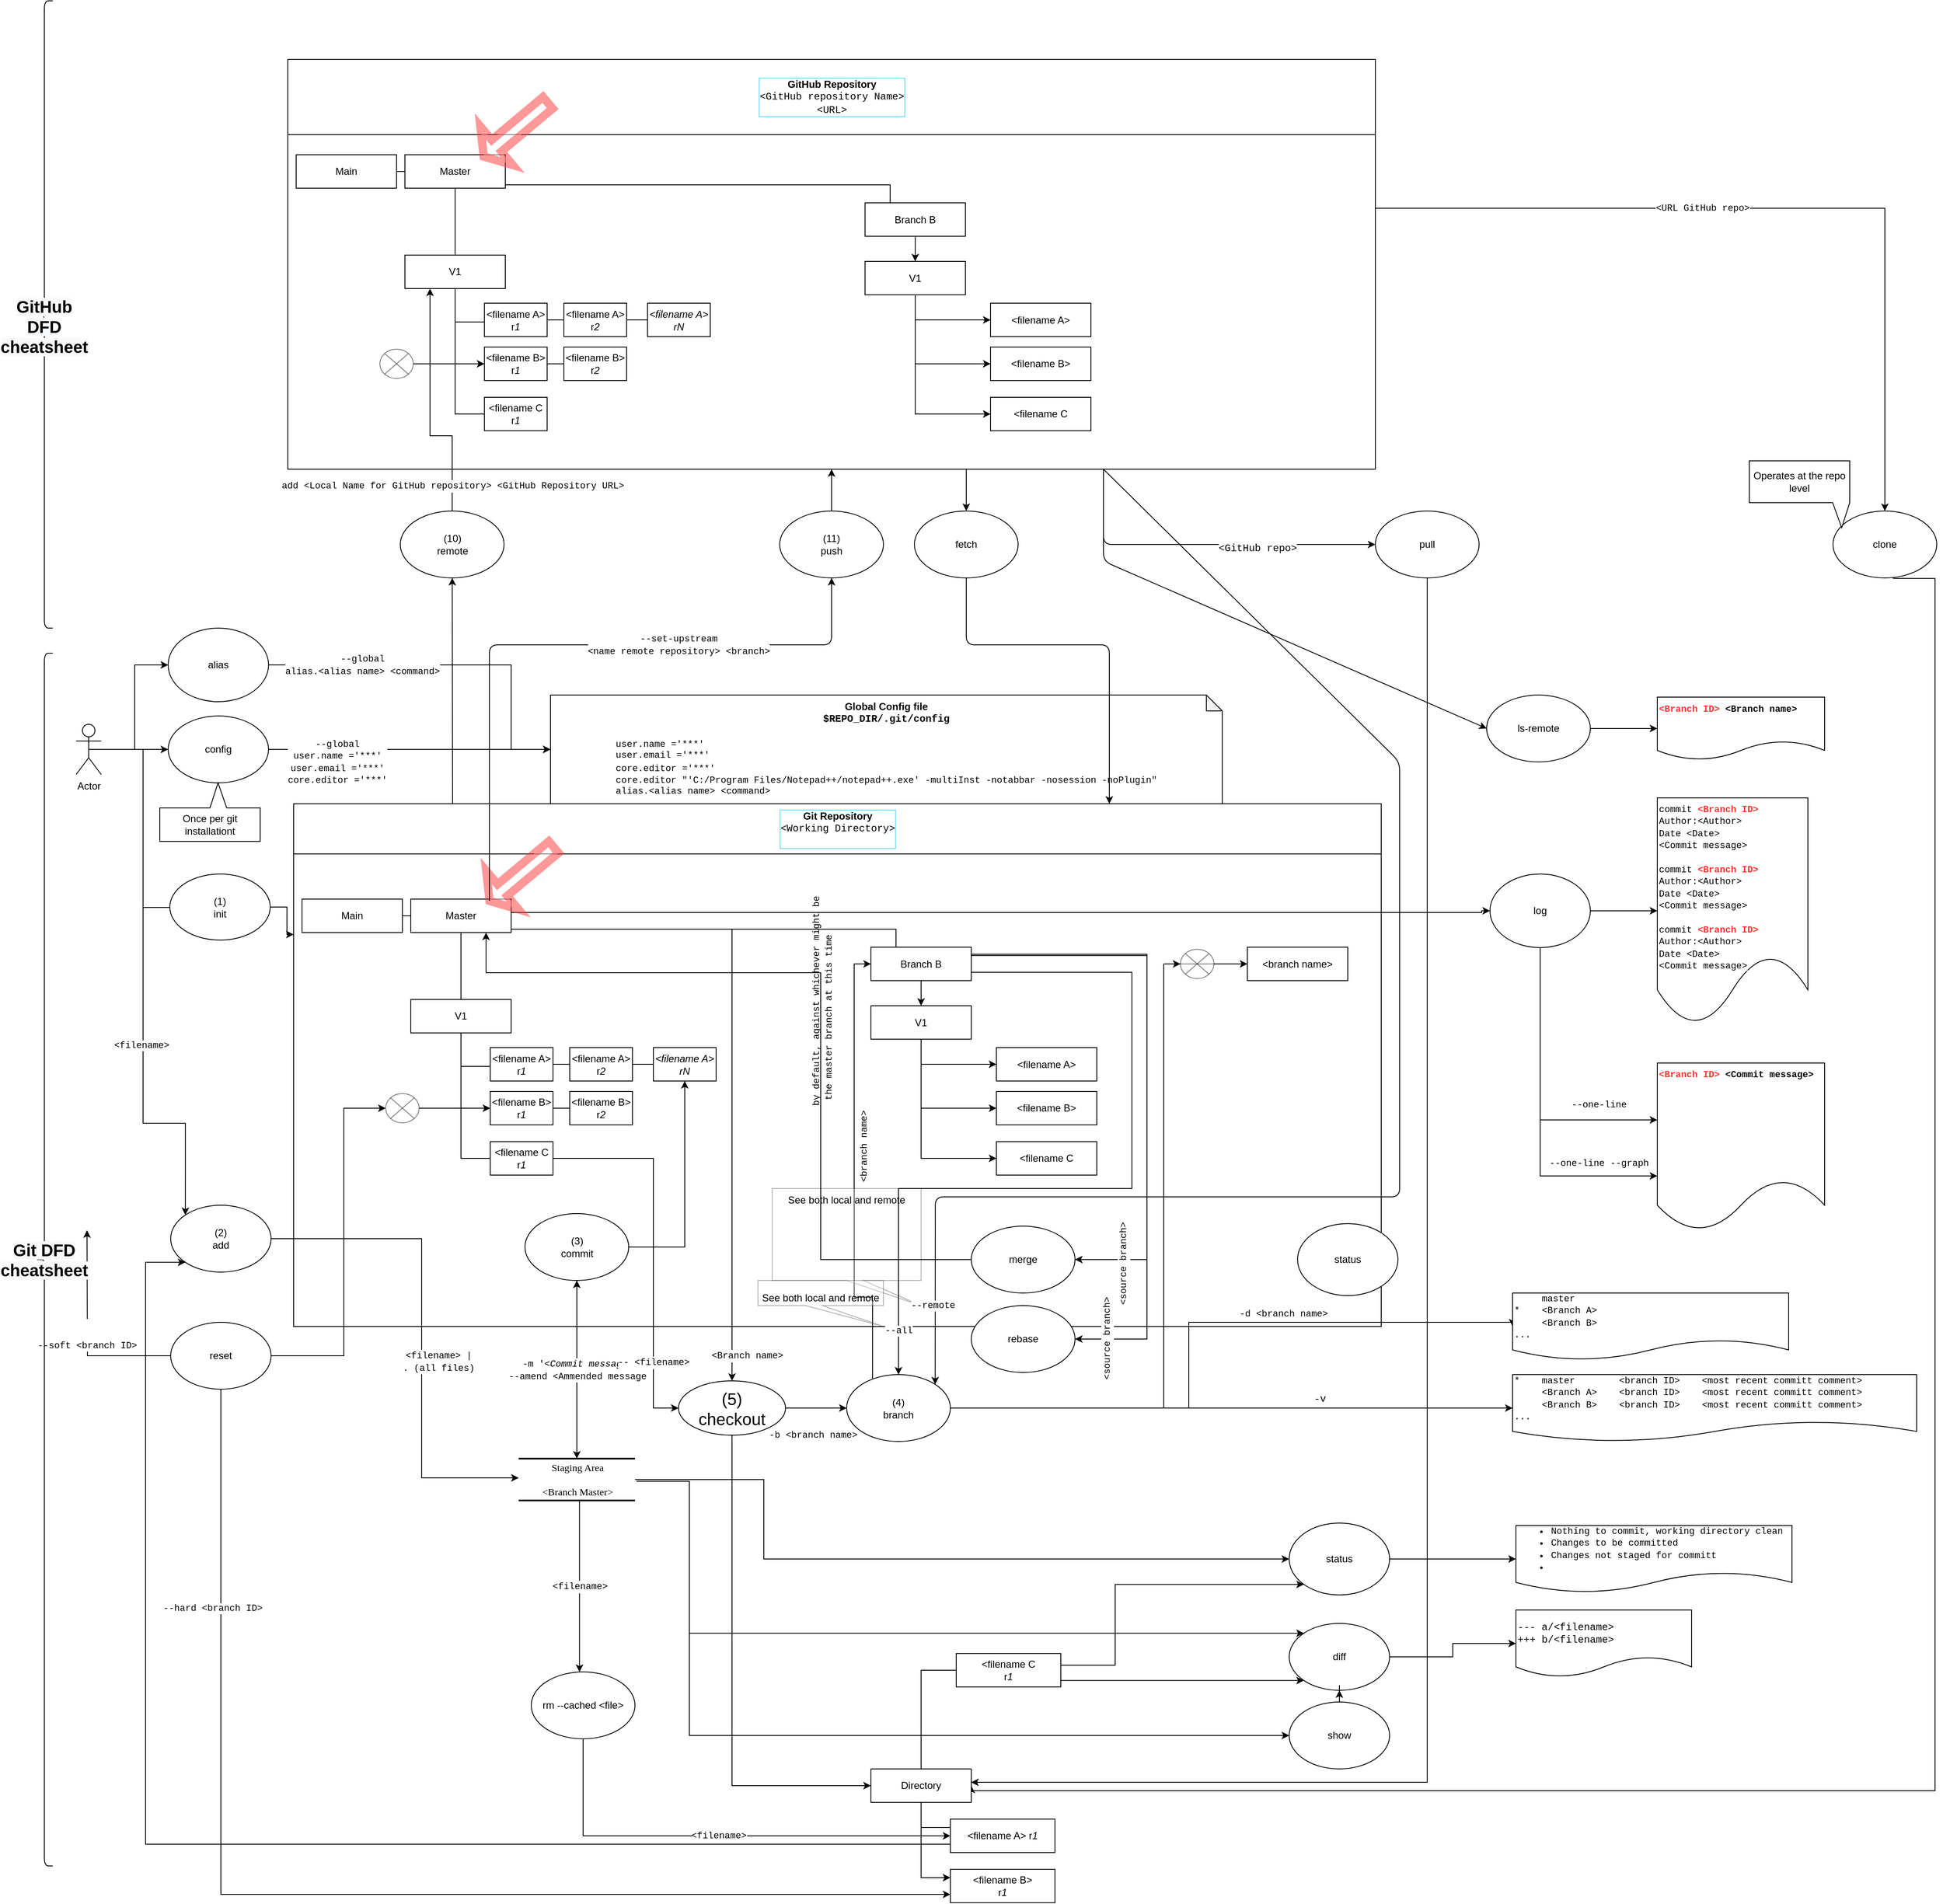 <mxfile version="14.5.1" type="github" pages="3">
  <diagram name="Cheeat Sheet" id="b520641d-4fe3-3701-9064-5fc419738815">
    <mxGraphModel dx="1422" dy="1931" grid="1" gridSize="10" guides="1" tooltips="1" connect="1" arrows="1" fold="1" page="1" pageScale="1" pageWidth="1654" pageHeight="1169" background="#ffffff" math="0" shadow="0">
      <root>
        <mxCell id="0" />
        <mxCell id="1" parent="0" />
        <mxCell id="agNFHFQZlJ_opT2V57MR-5" value="" style="edgeStyle=orthogonalEdgeStyle;rounded=0;orthogonalLoop=1;jettySize=auto;html=1;exitX=0.5;exitY=0.5;exitDx=0;exitDy=0;exitPerimeter=0;" parent="1" source="agNFHFQZlJ_opT2V57MR-1" target="agNFHFQZlJ_opT2V57MR-2" edge="1">
          <mxGeometry relative="1" as="geometry" />
        </mxCell>
        <mxCell id="agNFHFQZlJ_opT2V57MR-9" style="edgeStyle=orthogonalEdgeStyle;rounded=0;orthogonalLoop=1;jettySize=auto;html=1;entryX=0;entryY=0.5;entryDx=0;entryDy=0;exitX=0.5;exitY=0.5;exitDx=0;exitDy=0;exitPerimeter=0;" parent="1" source="agNFHFQZlJ_opT2V57MR-1" target="agNFHFQZlJ_opT2V57MR-8" edge="1">
          <mxGeometry relative="1" as="geometry">
            <Array as="points">
              <mxPoint x="178" y="-235" />
              <mxPoint x="178" y="-46" />
              <mxPoint x="211" y="-46" />
            </Array>
          </mxGeometry>
        </mxCell>
        <mxCell id="agNFHFQZlJ_opT2V57MR-15" style="edgeStyle=orthogonalEdgeStyle;rounded=0;orthogonalLoop=1;jettySize=auto;html=1;entryX=0;entryY=0;entryDx=0;entryDy=0;exitX=0.5;exitY=0.5;exitDx=0;exitDy=0;exitPerimeter=0;" parent="1" source="agNFHFQZlJ_opT2V57MR-1" target="agNFHFQZlJ_opT2V57MR-12" edge="1">
          <mxGeometry relative="1" as="geometry">
            <Array as="points">
              <mxPoint x="178" y="-235" />
              <mxPoint x="178" y="212" />
              <mxPoint x="229" y="212" />
            </Array>
          </mxGeometry>
        </mxCell>
        <mxCell id="agNFHFQZlJ_opT2V57MR-23" value="&amp;lt;filename&amp;gt;" style="edgeLabel;html=1;align=center;verticalAlign=middle;resizable=0;points=[];fontFamily=Courier New;" parent="agNFHFQZlJ_opT2V57MR-15" vertex="1" connectable="0">
          <mxGeometry x="0.246" y="-2" relative="1" as="geometry">
            <mxPoint as="offset" />
          </mxGeometry>
        </mxCell>
        <mxCell id="agNFHFQZlJ_opT2V57MR-1" value="Actor" style="shape=umlActor;verticalLabelPosition=bottom;verticalAlign=top;html=1;outlineConnect=0;" parent="1" vertex="1">
          <mxGeometry x="98" y="-265" width="30" height="60" as="geometry" />
        </mxCell>
        <mxCell id="agNFHFQZlJ_opT2V57MR-6" value="&lt;font face=&quot;Courier New&quot;&gt;--global &lt;br&gt;user.name =&#39;***&#39;&lt;br&gt;user.email =&#39;***&#39;&lt;br&gt;core.editor =&#39;***&#39;&lt;/font&gt;" style="edgeStyle=orthogonalEdgeStyle;rounded=0;orthogonalLoop=1;jettySize=auto;html=1;entryX=0;entryY=0.5;entryDx=0;entryDy=0;entryPerimeter=0;" parent="1" source="agNFHFQZlJ_opT2V57MR-2" target="iJWCfO42kXaOOCPk_vlR-1" edge="1">
          <mxGeometry x="-0.513" y="-15" relative="1" as="geometry">
            <mxPoint x="893" y="-265" as="targetPoint" />
            <Array as="points">
              <mxPoint x="268" y="-235" />
            </Array>
            <mxPoint as="offset" />
          </mxGeometry>
        </mxCell>
        <mxCell id="agNFHFQZlJ_opT2V57MR-2" value="config" style="ellipse;whiteSpace=wrap;html=1;" parent="1" vertex="1">
          <mxGeometry x="208" y="-275" width="120" height="80" as="geometry" />
        </mxCell>
        <mxCell id="agNFHFQZlJ_opT2V57MR-19" style="edgeStyle=orthogonalEdgeStyle;rounded=0;orthogonalLoop=1;jettySize=auto;html=1;exitX=1;exitY=0.5;exitDx=0;exitDy=0;entryX=0;entryY=0.5;entryDx=0;entryDy=0;" parent="1" source="Mm4MfuI6_JCa-wtS7Yni-13" target="agNFHFQZlJ_opT2V57MR-18" edge="1">
          <mxGeometry relative="1" as="geometry">
            <mxPoint x="818" y="-110" as="sourcePoint" />
            <Array as="points">
              <mxPoint x="618" y="-40" />
              <mxPoint x="1778" y="-40" />
              <mxPoint x="1778" y="-42" />
            </Array>
          </mxGeometry>
        </mxCell>
        <mxCell id="agNFHFQZlJ_opT2V57MR-30" style="edgeStyle=orthogonalEdgeStyle;rounded=0;orthogonalLoop=1;jettySize=auto;html=1;entryX=0;entryY=0.5;entryDx=0;entryDy=0;" parent="1" source="agNFHFQZlJ_opT2V57MR-13" target="agNFHFQZlJ_opT2V57MR-29" edge="1">
          <mxGeometry relative="1" as="geometry">
            <mxPoint x="696" y="626" as="sourcePoint" />
            <Array as="points">
              <mxPoint x="920" y="638" />
              <mxPoint x="920" y="733" />
            </Array>
          </mxGeometry>
        </mxCell>
        <mxCell id="agNFHFQZlJ_opT2V57MR-10" style="edgeStyle=orthogonalEdgeStyle;rounded=0;orthogonalLoop=1;jettySize=auto;html=1;entryX=0;entryY=0.25;entryDx=0;entryDy=0;" parent="1" source="agNFHFQZlJ_opT2V57MR-8" target="Mm4MfuI6_JCa-wtS7Yni-11" edge="1">
          <mxGeometry relative="1" as="geometry" />
        </mxCell>
        <mxCell id="agNFHFQZlJ_opT2V57MR-8" value="(1)&lt;br&gt;init" style="ellipse;whiteSpace=wrap;html=1;" parent="1" vertex="1">
          <mxGeometry x="210" y="-86" width="120" height="79" as="geometry" />
        </mxCell>
        <mxCell id="agNFHFQZlJ_opT2V57MR-25" value="" style="edgeStyle=orthogonalEdgeStyle;rounded=0;orthogonalLoop=1;jettySize=auto;html=1;" parent="1" source="agNFHFQZlJ_opT2V57MR-11" target="agNFHFQZlJ_opT2V57MR-13" edge="1">
          <mxGeometry relative="1" as="geometry" />
        </mxCell>
        <mxCell id="agNFHFQZlJ_opT2V57MR-14" value="&lt;font face=&quot;Courier New&quot;&gt;&amp;lt;filename&amp;gt; |&lt;br&gt;. (all files)&lt;/font&gt;" style="edgeStyle=orthogonalEdgeStyle;rounded=0;orthogonalLoop=1;jettySize=auto;html=1;exitX=1;exitY=0.5;exitDx=0;exitDy=0;" parent="1" source="agNFHFQZlJ_opT2V57MR-12" target="agNFHFQZlJ_opT2V57MR-13" edge="1">
          <mxGeometry x="0.122" y="20" relative="1" as="geometry">
            <mxPoint x="481" y="646" as="targetPoint" />
            <Array as="points">
              <mxPoint x="511" y="350" />
              <mxPoint x="511" y="636" />
            </Array>
            <mxPoint as="offset" />
          </mxGeometry>
        </mxCell>
        <mxCell id="agNFHFQZlJ_opT2V57MR-12" value="(2)&lt;br&gt;add" style="ellipse;whiteSpace=wrap;html=1;" parent="1" vertex="1">
          <mxGeometry x="211" y="310" width="120" height="80" as="geometry" />
        </mxCell>
        <mxCell id="agNFHFQZlJ_opT2V57MR-16" value="&lt;font face=&quot;Courier New&quot;&gt;-m &#39;&amp;lt;&lt;i&gt;Commit message&lt;/i&gt;&amp;gt;&lt;br&gt;--amend &amp;lt;Ammended message&lt;br&gt;&lt;/font&gt;" style="edgeStyle=orthogonalEdgeStyle;rounded=0;orthogonalLoop=1;jettySize=auto;html=1;" parent="1" source="agNFHFQZlJ_opT2V57MR-13" target="agNFHFQZlJ_opT2V57MR-11" edge="1">
          <mxGeometry relative="1" as="geometry" />
        </mxCell>
        <mxCell id="agNFHFQZlJ_opT2V57MR-32" value="&lt;font face=&quot;Courier New&quot;&gt;&amp;lt;filename&amp;gt;&lt;/font&gt;" style="edgeStyle=orthogonalEdgeStyle;rounded=0;orthogonalLoop=1;jettySize=auto;html=1;exitX=0.523;exitY=1.001;exitDx=0;exitDy=0;exitPerimeter=0;" parent="1" source="agNFHFQZlJ_opT2V57MR-13" target="agNFHFQZlJ_opT2V57MR-31" edge="1">
          <mxGeometry relative="1" as="geometry">
            <Array as="points">
              <mxPoint x="700" y="772" />
              <mxPoint x="700" y="772" />
            </Array>
          </mxGeometry>
        </mxCell>
        <mxCell id="agNFHFQZlJ_opT2V57MR-45" style="edgeStyle=orthogonalEdgeStyle;rounded=0;orthogonalLoop=1;jettySize=auto;html=1;fontSize=11;exitX=1.013;exitY=0.54;exitDx=0;exitDy=0;exitPerimeter=0;entryX=0;entryY=0;entryDx=0;entryDy=0;" parent="1" source="agNFHFQZlJ_opT2V57MR-13" target="agNFHFQZlJ_opT2V57MR-44" edge="1">
          <mxGeometry relative="1" as="geometry">
            <Array as="points">
              <mxPoint x="831" y="640" />
              <mxPoint x="831" y="822" />
            </Array>
          </mxGeometry>
        </mxCell>
        <mxCell id="agNFHFQZlJ_opT2V57MR-55" value="" style="edgeStyle=orthogonalEdgeStyle;rounded=0;orthogonalLoop=1;jettySize=auto;html=1;fontFamily=Courier New;fontSize=11;entryX=0;entryY=0.5;entryDx=0;entryDy=0;exitX=1.025;exitY=0.54;exitDx=0;exitDy=0;exitPerimeter=0;" parent="1" source="agNFHFQZlJ_opT2V57MR-13" target="agNFHFQZlJ_opT2V57MR-54" edge="1">
          <mxGeometry relative="1" as="geometry">
            <mxPoint x="861" y="680" as="sourcePoint" />
            <Array as="points">
              <mxPoint x="831" y="640" />
              <mxPoint x="831" y="944" />
            </Array>
          </mxGeometry>
        </mxCell>
        <mxCell id="agNFHFQZlJ_opT2V57MR-13" value="Staging Area&lt;br&gt;&lt;br&gt;&amp;lt;Branch Master&amp;gt;" style="html=1;rounded=0;shadow=0;comic=0;labelBackgroundColor=none;strokeWidth=2;fontFamily=Verdana;fontSize=12;align=center;shape=mxgraph.ios7ui.horLines;" parent="1" vertex="1">
          <mxGeometry x="627" y="613" width="139" height="50" as="geometry" />
        </mxCell>
        <mxCell id="agNFHFQZlJ_opT2V57MR-27" value="Once per git installationt" style="shape=callout;whiteSpace=wrap;html=1;perimeter=calloutPerimeter;position2=0.58;flipV=1;" parent="1" vertex="1">
          <mxGeometry x="198" y="-195" width="120" height="70" as="geometry" />
        </mxCell>
        <mxCell id="agNFHFQZlJ_opT2V57MR-36" style="edgeStyle=orthogonalEdgeStyle;rounded=0;orthogonalLoop=1;jettySize=auto;html=1;entryX=0;entryY=0.5;entryDx=0;entryDy=0;" parent="1" source="agNFHFQZlJ_opT2V57MR-29" target="agNFHFQZlJ_opT2V57MR-35" edge="1">
          <mxGeometry relative="1" as="geometry" />
        </mxCell>
        <mxCell id="agNFHFQZlJ_opT2V57MR-29" value="status" style="ellipse;whiteSpace=wrap;html=1;" parent="1" vertex="1">
          <mxGeometry x="1548" y="690" width="120" height="86" as="geometry" />
        </mxCell>
        <mxCell id="agNFHFQZlJ_opT2V57MR-33" value="&lt;font face=&quot;Courier New&quot;&gt;&amp;lt;filename&amp;gt;&lt;/font&gt;" style="edgeStyle=orthogonalEdgeStyle;rounded=0;orthogonalLoop=1;jettySize=auto;html=1;entryX=0;entryY=0.5;entryDx=0;entryDy=0;" parent="1" source="agNFHFQZlJ_opT2V57MR-31" target="iJWCfO42kXaOOCPk_vlR-10" edge="1">
          <mxGeometry relative="1" as="geometry">
            <mxPoint x="351" y="766" as="targetPoint" />
            <Array as="points">
              <mxPoint x="704" y="1064" />
            </Array>
          </mxGeometry>
        </mxCell>
        <mxCell id="agNFHFQZlJ_opT2V57MR-31" value="rm --cached &amp;lt;file&amp;gt;" style="ellipse;whiteSpace=wrap;html=1;" parent="1" vertex="1">
          <mxGeometry x="642" y="868" width="124" height="80" as="geometry" />
        </mxCell>
        <mxCell id="agNFHFQZlJ_opT2V57MR-22" style="edgeStyle=orthogonalEdgeStyle;rounded=0;orthogonalLoop=1;jettySize=auto;html=1;" parent="1" source="agNFHFQZlJ_opT2V57MR-18" target="agNFHFQZlJ_opT2V57MR-21" edge="1">
          <mxGeometry relative="1" as="geometry" />
        </mxCell>
        <mxCell id="agNFHFQZlJ_opT2V57MR-18" value="log" style="ellipse;whiteSpace=wrap;html=1;" parent="1" vertex="1">
          <mxGeometry x="1788" y="-86" width="120" height="88" as="geometry" />
        </mxCell>
        <mxCell id="agNFHFQZlJ_opT2V57MR-21" value="&lt;span style=&quot;color: rgb(0 , 0 , 0) ; font-size: 11px ; font-style: normal ; font-weight: 400 ; letter-spacing: normal ; text-indent: 0px ; text-transform: none ; word-spacing: 0px ; background-color: rgb(255 , 255 , 255) ; display: inline ; float: none&quot;&gt;commit &lt;/span&gt;&lt;span style=&quot;font-size: 11px ; font-style: normal ; letter-spacing: normal ; text-indent: 0px ; text-transform: none ; word-spacing: 0px ; background-color: rgb(255 , 255 , 255) ; display: inline ; float: none&quot;&gt;&lt;b&gt;&lt;font color=&quot;#ff3333&quot;&gt;&amp;lt;Branch ID&amp;gt;&lt;/font&gt;&lt;/b&gt;&lt;/span&gt;&lt;br style=&quot;color: rgb(0 , 0 , 0) ; font-size: 11px ; font-style: normal ; font-weight: 400 ; letter-spacing: normal ; text-indent: 0px ; text-transform: none ; word-spacing: 0px&quot;&gt;&lt;span style=&quot;color: rgb(0 , 0 , 0) ; font-size: 11px ; font-style: normal ; font-weight: 400 ; letter-spacing: normal ; text-indent: 0px ; text-transform: none ; word-spacing: 0px ; background-color: rgb(255 , 255 , 255) ; display: inline ; float: none&quot;&gt;Author:&amp;lt;Author&amp;gt;&lt;/span&gt;&lt;br style=&quot;color: rgb(0 , 0 , 0) ; font-size: 11px ; font-style: normal ; font-weight: 400 ; letter-spacing: normal ; text-indent: 0px ; text-transform: none ; word-spacing: 0px&quot;&gt;&lt;span style=&quot;color: rgb(0 , 0 , 0) ; font-size: 11px ; font-style: normal ; font-weight: 400 ; letter-spacing: normal ; text-indent: 0px ; text-transform: none ; word-spacing: 0px ; background-color: rgb(255 , 255 , 255) ; display: inline ; float: none&quot;&gt;Date &amp;lt;Date&amp;gt;&lt;/span&gt;&lt;br style=&quot;color: rgb(0 , 0 , 0) ; font-size: 11px ; font-style: normal ; font-weight: 400 ; letter-spacing: normal ; text-indent: 0px ; text-transform: none ; word-spacing: 0px&quot;&gt;&lt;span style=&quot;color: rgb(0 , 0 , 0) ; font-size: 11px ; font-style: normal ; font-weight: 400 ; letter-spacing: normal ; text-indent: 0px ; text-transform: none ; word-spacing: 0px ; background-color: rgb(255 , 255 , 255) ; display: inline ; float: none&quot;&gt;&amp;lt;Commit message&amp;gt;&lt;br&gt;&lt;br style=&quot;font-size: 12px ; background-color: rgb(248 , 249 , 250)&quot;&gt;commit&amp;nbsp;&lt;b&gt;&lt;font color=&quot;#ff3333&quot;&gt;&amp;lt;Branch ID&amp;gt;&lt;/font&gt;&lt;/b&gt;&lt;br style=&quot;background-color: rgb(248 , 249 , 250)&quot;&gt;Author:&amp;lt;Author&amp;gt;&lt;br style=&quot;background-color: rgb(248 , 249 , 250)&quot;&gt;Date &amp;lt;Date&amp;gt;&lt;br style=&quot;background-color: rgb(248 , 249 , 250)&quot;&gt;&amp;lt;Commit message&amp;gt;&lt;br style=&quot;font-size: 12px ; background-color: rgb(248 , 249 , 250)&quot;&gt;&lt;br style=&quot;font-size: 12px ; background-color: rgb(248 , 249 , 250)&quot;&gt;commit&amp;nbsp;&lt;b&gt;&lt;font color=&quot;#ff3333&quot;&gt;&amp;lt;Branch ID&amp;gt;&lt;/font&gt;&lt;/b&gt;&lt;br style=&quot;background-color: rgb(248 , 249 , 250)&quot;&gt;Author:&amp;lt;Author&amp;gt;&lt;br style=&quot;background-color: rgb(248 , 249 , 250)&quot;&gt;Date &amp;lt;Date&amp;gt;&lt;br style=&quot;background-color: rgb(248 , 249 , 250)&quot;&gt;&amp;lt;Commit message&amp;gt;&lt;br&gt;&lt;/span&gt;" style="shape=document;whiteSpace=wrap;html=1;boundedLbl=1;align=left;fontFamily=Courier New;verticalAlign=top;" parent="1" vertex="1">
          <mxGeometry x="1988" y="-177" width="180" height="270" as="geometry" />
        </mxCell>
        <mxCell id="agNFHFQZlJ_opT2V57MR-35" value="&lt;ul&gt;&lt;li&gt;&lt;font style=&quot;font-size: 11px&quot;&gt;Nothing to commit, working directory clean&lt;/font&gt;&lt;/li&gt;&lt;li&gt;&lt;span style=&quot;background-color: rgb(255 , 255 , 255) ; font-size: 11px&quot;&gt;Changes to be committed&lt;/span&gt;&lt;br&gt;&lt;/li&gt;&lt;li&gt;&lt;font style=&quot;font-size: 11px&quot;&gt;Changes not staged for committ&lt;/font&gt;&lt;/li&gt;&lt;li&gt;&lt;/li&gt;&lt;/ul&gt;" style="shape=document;whiteSpace=wrap;html=1;boundedLbl=1;align=left;fontFamily=Courier New;" parent="1" vertex="1">
          <mxGeometry x="1819" y="693" width="330" height="80" as="geometry" />
        </mxCell>
        <mxCell id="agNFHFQZlJ_opT2V57MR-43" style="edgeStyle=orthogonalEdgeStyle;rounded=0;orthogonalLoop=1;jettySize=auto;html=1;fontSize=11;entryX=0;entryY=1;entryDx=0;entryDy=0;exitX=1;exitY=0.75;exitDx=0;exitDy=0;" parent="1" source="iJWCfO42kXaOOCPk_vlR-12" target="agNFHFQZlJ_opT2V57MR-29" edge="1">
          <mxGeometry relative="1" as="geometry">
            <Array as="points">
              <mxPoint x="1275" y="860" />
              <mxPoint x="1340" y="860" />
              <mxPoint x="1340" y="763" />
            </Array>
          </mxGeometry>
        </mxCell>
        <mxCell id="Mm4MfuI6_JCa-wtS7Yni-38" style="edgeStyle=orthogonalEdgeStyle;rounded=0;orthogonalLoop=1;jettySize=auto;html=1;fontSize=16;exitX=0;exitY=0.75;exitDx=0;exitDy=0;entryX=0;entryY=1;entryDx=0;entryDy=0;" parent="1" source="iJWCfO42kXaOOCPk_vlR-10" target="agNFHFQZlJ_opT2V57MR-12" edge="1">
          <mxGeometry relative="1" as="geometry">
            <Array as="points">
              <mxPoint x="181" y="1074" />
              <mxPoint x="181" y="378" />
            </Array>
            <mxPoint x="211" y="796" as="sourcePoint" />
          </mxGeometry>
        </mxCell>
        <mxCell id="agNFHFQZlJ_opT2V57MR-42" style="edgeStyle=orthogonalEdgeStyle;rounded=0;orthogonalLoop=1;jettySize=auto;html=1;fontSize=11;entryX=0;entryY=0.5;entryDx=0;entryDy=0;exitX=0.5;exitY=1;exitDx=0;exitDy=0;" parent="1" source="agNFHFQZlJ_opT2V57MR-38" target="iJWCfO42kXaOOCPk_vlR-9" edge="1">
          <mxGeometry relative="1" as="geometry">
            <Array as="points">
              <mxPoint x="882" y="1004" />
            </Array>
          </mxGeometry>
        </mxCell>
        <mxCell id="Mm4MfuI6_JCa-wtS7Yni-68" value="&lt;font face=&quot;Courier New&quot;&gt;&amp;lt;branch name&amp;gt;&lt;/font&gt;" style="edgeStyle=orthogonalEdgeStyle;rounded=0;orthogonalLoop=1;jettySize=auto;html=1;entryX=0;entryY=0.5;entryDx=0;entryDy=0;fontSize=11;horizontal=0;" parent="1" source="Mm4MfuI6_JCa-wtS7Yni-61" target="Mm4MfuI6_JCa-wtS7Yni-84" edge="1">
          <mxGeometry x="0.114" y="-12" relative="1" as="geometry">
            <mxPoint x="1118" y="360" as="sourcePoint" />
            <Array as="points">
              <mxPoint x="1050" y="420" />
              <mxPoint x="1028" y="420" />
              <mxPoint x="1028" y="22" />
            </Array>
            <mxPoint as="offset" />
          </mxGeometry>
        </mxCell>
        <mxCell id="Mm4MfuI6_JCa-wtS7Yni-88" style="edgeStyle=orthogonalEdgeStyle;rounded=0;orthogonalLoop=1;jettySize=auto;html=1;entryX=0;entryY=0.5;entryDx=0;entryDy=0;fontSize=11;exitX=1;exitY=0.5;exitDx=0;exitDy=0;" parent="1" source="agNFHFQZlJ_opT2V57MR-38" target="Mm4MfuI6_JCa-wtS7Yni-61" edge="1">
          <mxGeometry relative="1" as="geometry" />
        </mxCell>
        <mxCell id="Mm4MfuI6_JCa-wtS7Yni-89" value="&lt;span style=&quot;font-family: &amp;#34;courier new&amp;#34;&quot;&gt;-b &amp;lt;branch name&amp;gt;&amp;nbsp;&lt;/span&gt;" style="edgeLabel;html=1;align=center;verticalAlign=middle;resizable=0;points=[];fontSize=11;" parent="Mm4MfuI6_JCa-wtS7Yni-88" vertex="1" connectable="0">
          <mxGeometry x="-0.297" y="2" relative="1" as="geometry">
            <mxPoint x="10" y="34.5" as="offset" />
          </mxGeometry>
        </mxCell>
        <mxCell id="agNFHFQZlJ_opT2V57MR-38" value="(5)&lt;br&gt;checkout" style="ellipse;whiteSpace=wrap;html=1;fontSize=20;" parent="1" vertex="1">
          <mxGeometry x="818" y="520" width="128" height="65" as="geometry" />
        </mxCell>
        <mxCell id="agNFHFQZlJ_opT2V57MR-48" style="edgeStyle=orthogonalEdgeStyle;rounded=0;orthogonalLoop=1;jettySize=auto;html=1;fontSize=11;" parent="1" source="agNFHFQZlJ_opT2V57MR-44" target="agNFHFQZlJ_opT2V57MR-47" edge="1">
          <mxGeometry relative="1" as="geometry" />
        </mxCell>
        <mxCell id="agNFHFQZlJ_opT2V57MR-44" value="diff" style="ellipse;whiteSpace=wrap;html=1;" parent="1" vertex="1">
          <mxGeometry x="1548" y="810" width="120" height="80" as="geometry" />
        </mxCell>
        <mxCell id="agNFHFQZlJ_opT2V57MR-46" style="edgeStyle=orthogonalEdgeStyle;rounded=0;orthogonalLoop=1;jettySize=auto;html=1;entryX=0;entryY=1;entryDx=0;entryDy=0;fontSize=11;exitX=1;exitY=0.75;exitDx=0;exitDy=0;" parent="1" source="iJWCfO42kXaOOCPk_vlR-12" target="agNFHFQZlJ_opT2V57MR-44" edge="1">
          <mxGeometry relative="1" as="geometry">
            <mxPoint x="341" y="726" as="sourcePoint" />
            <mxPoint x="771" y="676" as="targetPoint" />
            <Array as="points">
              <mxPoint x="1275" y="878" />
            </Array>
          </mxGeometry>
        </mxCell>
        <mxCell id="agNFHFQZlJ_opT2V57MR-47" value="&lt;font&gt;--- a/&amp;lt;filename&amp;gt;&lt;br&gt;+++ b/&amp;lt;filename&amp;gt;&lt;br&gt;&lt;/font&gt;" style="shape=document;whiteSpace=wrap;html=1;boundedLbl=1;align=left;fontFamily=Courier New;" parent="1" vertex="1">
          <mxGeometry x="1819" y="794" width="210" height="80" as="geometry" />
        </mxCell>
        <mxCell id="agNFHFQZlJ_opT2V57MR-51" value="--hard &amp;lt;branch ID&amp;gt;" style="edgeStyle=orthogonalEdgeStyle;rounded=0;orthogonalLoop=1;jettySize=auto;html=1;fontFamily=Courier New;fontSize=11;entryX=0;entryY=0.75;entryDx=0;entryDy=0;" parent="1" source="agNFHFQZlJ_opT2V57MR-49" target="iJWCfO42kXaOOCPk_vlR-11" edge="1">
          <mxGeometry x="-0.646" y="-10" relative="1" as="geometry">
            <mxPoint as="offset" />
            <mxPoint x="508" y="1100" as="targetPoint" />
            <Array as="points">
              <mxPoint x="271" y="1134" />
            </Array>
          </mxGeometry>
        </mxCell>
        <mxCell id="agNFHFQZlJ_opT2V57MR-53" value="&lt;br&gt;&lt;br&gt;&lt;span style=&quot;color: rgb(0 , 0 , 0) ; font-family: &amp;#34;courier new&amp;#34; ; font-size: 11px ; font-style: normal ; font-weight: 400 ; letter-spacing: normal ; text-align: center ; text-indent: 0px ; text-transform: none ; word-spacing: 0px ; background-color: rgb(255 , 255 , 255) ; display: inline ; float: none&quot;&gt;--soft &amp;lt;branch ID&amp;gt;&lt;/span&gt;&lt;br&gt;" style="edgeStyle=orthogonalEdgeStyle;rounded=0;orthogonalLoop=1;jettySize=auto;html=1;fontFamily=Courier New;fontSize=11;" parent="1" source="agNFHFQZlJ_opT2V57MR-49" edge="1">
          <mxGeometry relative="1" as="geometry">
            <mxPoint x="111" y="340" as="targetPoint" />
          </mxGeometry>
        </mxCell>
        <mxCell id="agNFHFQZlJ_opT2V57MR-49" value="reset" style="ellipse;whiteSpace=wrap;html=1;" parent="1" vertex="1">
          <mxGeometry x="211" y="450" width="120" height="80" as="geometry" />
        </mxCell>
        <mxCell id="Mm4MfuI6_JCa-wtS7Yni-41" style="edgeStyle=orthogonalEdgeStyle;rounded=0;orthogonalLoop=1;jettySize=auto;html=1;fontSize=16;" parent="1" source="agNFHFQZlJ_opT2V57MR-54" target="agNFHFQZlJ_opT2V57MR-44" edge="1">
          <mxGeometry relative="1" as="geometry" />
        </mxCell>
        <mxCell id="agNFHFQZlJ_opT2V57MR-54" value="show" style="ellipse;whiteSpace=wrap;html=1;" parent="1" vertex="1">
          <mxGeometry x="1548" y="904" width="120" height="80" as="geometry" />
        </mxCell>
        <mxCell id="Mm4MfuI6_JCa-wtS7Yni-11" value="Git Repository&lt;br&gt;&lt;span style=&quot;font-weight: normal&quot;&gt;&lt;font face=&quot;Courier New&quot;&gt;&amp;lt;Working Directory&amp;gt;&lt;br&gt;&lt;/font&gt;&lt;/span&gt;&lt;span style=&quot;font-weight: normal&quot;&gt;&lt;font face=&quot;Courier New&quot;&gt;&lt;br&gt;&lt;/font&gt;&lt;/span&gt;" style="swimlane;html=1;startSize=60;horizontal=1;containerType=tree;labelBorderColor=#78D6FF;" parent="1" vertex="1">
          <mxGeometry x="358" y="-170" width="1300" height="625" as="geometry" />
        </mxCell>
        <mxCell id="Mm4MfuI6_JCa-wtS7Yni-13" value="Master" style="whiteSpace=wrap;html=1;treeFolding=1;treeMoving=1;newEdgeStyle={&quot;edgeStyle&quot;:&quot;elbowEdgeStyle&quot;,&quot;startArrow&quot;:&quot;none&quot;,&quot;endArrow&quot;:&quot;none&quot;};" parent="Mm4MfuI6_JCa-wtS7Yni-11" vertex="1">
          <mxGeometry x="140" y="114" width="120" height="40" as="geometry" />
        </mxCell>
        <mxCell id="Mm4MfuI6_JCa-wtS7Yni-53" style="edgeStyle=orthogonalEdgeStyle;rounded=0;orthogonalLoop=1;jettySize=auto;html=1;entryX=0.5;entryY=0;entryDx=0;entryDy=0;fontSize=16;exitX=0.5;exitY=1;exitDx=0;exitDy=0;" parent="Mm4MfuI6_JCa-wtS7Yni-11" source="Mm4MfuI6_JCa-wtS7Yni-84" target="Mm4MfuI6_JCa-wtS7Yni-52" edge="1">
          <mxGeometry relative="1" as="geometry">
            <mxPoint x="390" y="181.5" as="sourcePoint" />
            <Array as="points">
              <mxPoint x="750" y="211.5" />
              <mxPoint x="750" y="211.5" />
            </Array>
          </mxGeometry>
        </mxCell>
        <mxCell id="Mm4MfuI6_JCa-wtS7Yni-23" value="" style="edgeStyle=elbowEdgeStyle;elbow=vertical;startArrow=none;endArrow=none;rounded=0;entryX=0.5;entryY=1;entryDx=0;entryDy=0;" parent="Mm4MfuI6_JCa-wtS7Yni-11" source="Mm4MfuI6_JCa-wtS7Yni-24" target="Mm4MfuI6_JCa-wtS7Yni-13" edge="1">
          <mxGeometry relative="1" as="geometry">
            <mxPoint x="100" y="234" as="sourcePoint" />
            <mxPoint x="40" y="214" as="targetPoint" />
          </mxGeometry>
        </mxCell>
        <mxCell id="Mm4MfuI6_JCa-wtS7Yni-24" value="V1" style="whiteSpace=wrap;html=1;treeFolding=1;treeMoving=1;newEdgeStyle={&quot;edgeStyle&quot;:&quot;elbowEdgeStyle&quot;,&quot;startArrow&quot;:&quot;none&quot;,&quot;endArrow&quot;:&quot;none&quot;};" parent="Mm4MfuI6_JCa-wtS7Yni-11" vertex="1">
          <mxGeometry x="140" y="234" width="120" height="40" as="geometry" />
        </mxCell>
        <mxCell id="Mm4MfuI6_JCa-wtS7Yni-28" value="" style="edgeStyle=elbowEdgeStyle;elbow=vertical;startArrow=none;endArrow=none;rounded=0;" parent="Mm4MfuI6_JCa-wtS7Yni-11" source="Mm4MfuI6_JCa-wtS7Yni-24" target="Mm4MfuI6_JCa-wtS7Yni-29" edge="1">
          <mxGeometry relative="1" as="geometry">
            <mxPoint x="550" y="419" as="sourcePoint" />
            <Array as="points">
              <mxPoint x="270" y="364" />
            </Array>
          </mxGeometry>
        </mxCell>
        <mxCell id="Mm4MfuI6_JCa-wtS7Yni-29" value="&amp;lt;filename B&amp;gt;&lt;br&gt;r&lt;i&gt;1&lt;/i&gt;" style="whiteSpace=wrap;html=1;treeFolding=1;treeMoving=1;newEdgeStyle={&quot;edgeStyle&quot;:&quot;elbowEdgeStyle&quot;,&quot;startArrow&quot;:&quot;none&quot;,&quot;endArrow&quot;:&quot;none&quot;};" parent="Mm4MfuI6_JCa-wtS7Yni-11" vertex="1">
          <mxGeometry x="235" y="344" width="75" height="40" as="geometry" />
        </mxCell>
        <mxCell id="Mm4MfuI6_JCa-wtS7Yni-60" style="edgeStyle=orthogonalEdgeStyle;rounded=0;orthogonalLoop=1;jettySize=auto;html=1;fontSize=16;" parent="Mm4MfuI6_JCa-wtS7Yni-11" source="Mm4MfuI6_JCa-wtS7Yni-4" target="Mm4MfuI6_JCa-wtS7Yni-29" edge="1">
          <mxGeometry relative="1" as="geometry" />
        </mxCell>
        <mxCell id="Mm4MfuI6_JCa-wtS7Yni-4" value="" style="shape=sumEllipse;perimeter=ellipsePerimeter;whiteSpace=wrap;html=1;backgroundOutline=1;opacity=50;" parent="Mm4MfuI6_JCa-wtS7Yni-11" vertex="1">
          <mxGeometry x="110" y="346.5" width="40" height="35" as="geometry" />
        </mxCell>
        <mxCell id="Mm4MfuI6_JCa-wtS7Yni-44" value="" style="edgeStyle=elbowEdgeStyle;elbow=vertical;startArrow=none;endArrow=none;rounded=0;" parent="Mm4MfuI6_JCa-wtS7Yni-11" source="Mm4MfuI6_JCa-wtS7Yni-24" target="Mm4MfuI6_JCa-wtS7Yni-45" edge="1">
          <mxGeometry relative="1" as="geometry">
            <mxPoint x="550.0" y="414" as="sourcePoint" />
            <Array as="points">
              <mxPoint x="270" y="314" />
            </Array>
          </mxGeometry>
        </mxCell>
        <mxCell id="Mm4MfuI6_JCa-wtS7Yni-45" value="&amp;lt;filename A&amp;gt; r&lt;i&gt;1&lt;/i&gt;" style="whiteSpace=wrap;html=1;treeFolding=1;treeMoving=1;newEdgeStyle={&quot;edgeStyle&quot;:&quot;elbowEdgeStyle&quot;,&quot;startArrow&quot;:&quot;none&quot;,&quot;endArrow&quot;:&quot;none&quot;};" parent="Mm4MfuI6_JCa-wtS7Yni-11" vertex="1">
          <mxGeometry x="235" y="291.5" width="75" height="40" as="geometry" />
        </mxCell>
        <mxCell id="Mm4MfuI6_JCa-wtS7Yni-48" value="" style="edgeStyle=elbowEdgeStyle;elbow=vertical;startArrow=none;endArrow=none;rounded=0;" parent="Mm4MfuI6_JCa-wtS7Yni-11" source="Mm4MfuI6_JCa-wtS7Yni-24" target="Mm4MfuI6_JCa-wtS7Yni-49" edge="1">
          <mxGeometry relative="1" as="geometry">
            <mxPoint x="550.0" y="404" as="sourcePoint" />
            <Array as="points">
              <mxPoint x="200" y="424" />
              <mxPoint x="280" y="424" />
            </Array>
          </mxGeometry>
        </mxCell>
        <mxCell id="Mm4MfuI6_JCa-wtS7Yni-49" value="&amp;lt;filename C&lt;br&gt;r&lt;i&gt;1&lt;/i&gt;" style="whiteSpace=wrap;html=1;treeFolding=1;treeMoving=1;newEdgeStyle={&quot;edgeStyle&quot;:&quot;elbowEdgeStyle&quot;,&quot;startArrow&quot;:&quot;none&quot;,&quot;endArrow&quot;:&quot;none&quot;};" parent="Mm4MfuI6_JCa-wtS7Yni-11" vertex="1">
          <mxGeometry x="235" y="404" width="75" height="40" as="geometry" />
        </mxCell>
        <mxCell id="Mm4MfuI6_JCa-wtS7Yni-57" style="edgeStyle=orthogonalEdgeStyle;rounded=0;orthogonalLoop=1;jettySize=auto;html=1;fontSize=16;entryX=0;entryY=0.5;entryDx=0;entryDy=0;exitX=0.5;exitY=1;exitDx=0;exitDy=0;" parent="Mm4MfuI6_JCa-wtS7Yni-11" source="Mm4MfuI6_JCa-wtS7Yni-52" target="Mm4MfuI6_JCa-wtS7Yni-55" edge="1">
          <mxGeometry relative="1" as="geometry" />
        </mxCell>
        <mxCell id="Mm4MfuI6_JCa-wtS7Yni-58" style="edgeStyle=orthogonalEdgeStyle;rounded=0;orthogonalLoop=1;jettySize=auto;html=1;entryX=0;entryY=0.5;entryDx=0;entryDy=0;fontSize=16;exitX=0.5;exitY=1;exitDx=0;exitDy=0;" parent="Mm4MfuI6_JCa-wtS7Yni-11" source="Mm4MfuI6_JCa-wtS7Yni-52" target="Mm4MfuI6_JCa-wtS7Yni-54" edge="1">
          <mxGeometry relative="1" as="geometry" />
        </mxCell>
        <mxCell id="Mm4MfuI6_JCa-wtS7Yni-52" value="V1" style="whiteSpace=wrap;html=1;treeFolding=1;treeMoving=1;newEdgeStyle={&quot;edgeStyle&quot;:&quot;elbowEdgeStyle&quot;,&quot;startArrow&quot;:&quot;none&quot;,&quot;endArrow&quot;:&quot;none&quot;};" parent="Mm4MfuI6_JCa-wtS7Yni-11" vertex="1">
          <mxGeometry x="690" y="241.5" width="120" height="40" as="geometry" />
        </mxCell>
        <mxCell id="Mm4MfuI6_JCa-wtS7Yni-54" value="&amp;lt;filename B&amp;gt;" style="whiteSpace=wrap;html=1;treeFolding=1;treeMoving=1;newEdgeStyle={&quot;edgeStyle&quot;:&quot;elbowEdgeStyle&quot;,&quot;startArrow&quot;:&quot;none&quot;,&quot;endArrow&quot;:&quot;none&quot;};" parent="Mm4MfuI6_JCa-wtS7Yni-11" vertex="1">
          <mxGeometry x="840" y="344" width="120" height="40" as="geometry" />
        </mxCell>
        <mxCell id="Mm4MfuI6_JCa-wtS7Yni-55" value="&amp;lt;filename A&amp;gt;" style="whiteSpace=wrap;html=1;treeFolding=1;treeMoving=1;newEdgeStyle={&quot;edgeStyle&quot;:&quot;elbowEdgeStyle&quot;,&quot;startArrow&quot;:&quot;none&quot;,&quot;endArrow&quot;:&quot;none&quot;};" parent="Mm4MfuI6_JCa-wtS7Yni-11" vertex="1">
          <mxGeometry x="840.0" y="291.5" width="120" height="40" as="geometry" />
        </mxCell>
        <mxCell id="Mm4MfuI6_JCa-wtS7Yni-56" value="&amp;lt;filename C" style="whiteSpace=wrap;html=1;treeFolding=1;treeMoving=1;newEdgeStyle={&quot;edgeStyle&quot;:&quot;elbowEdgeStyle&quot;,&quot;startArrow&quot;:&quot;none&quot;,&quot;endArrow&quot;:&quot;none&quot;};" parent="Mm4MfuI6_JCa-wtS7Yni-11" vertex="1">
          <mxGeometry x="840.0" y="404" width="120" height="40" as="geometry" />
        </mxCell>
        <mxCell id="Mm4MfuI6_JCa-wtS7Yni-59" style="edgeStyle=orthogonalEdgeStyle;rounded=0;orthogonalLoop=1;jettySize=auto;html=1;entryX=0;entryY=0.5;entryDx=0;entryDy=0;fontSize=16;exitX=0.5;exitY=1;exitDx=0;exitDy=0;" parent="Mm4MfuI6_JCa-wtS7Yni-11" source="Mm4MfuI6_JCa-wtS7Yni-52" target="Mm4MfuI6_JCa-wtS7Yni-56" edge="1">
          <mxGeometry relative="1" as="geometry">
            <mxPoint x="760.0" y="291.5" as="sourcePoint" />
            <mxPoint x="840.0" y="424" as="targetPoint" />
          </mxGeometry>
        </mxCell>
        <mxCell id="Mm4MfuI6_JCa-wtS7Yni-62" value="" style="edgeStyle=elbowEdgeStyle;elbow=vertical;startArrow=none;endArrow=none;rounded=0;" parent="Mm4MfuI6_JCa-wtS7Yni-11" source="Mm4MfuI6_JCa-wtS7Yni-45" target="Mm4MfuI6_JCa-wtS7Yni-63" edge="1">
          <mxGeometry relative="1" as="geometry">
            <mxPoint x="560" y="464" as="sourcePoint" />
            <Array as="points" />
          </mxGeometry>
        </mxCell>
        <mxCell id="Mm4MfuI6_JCa-wtS7Yni-63" value="&amp;lt;filename A&amp;gt;&lt;br&gt;r&lt;i&gt;2&lt;/i&gt;" style="whiteSpace=wrap;html=1;treeFolding=1;treeMoving=1;newEdgeStyle={&quot;edgeStyle&quot;:&quot;elbowEdgeStyle&quot;,&quot;startArrow&quot;:&quot;none&quot;,&quot;endArrow&quot;:&quot;none&quot;};" parent="Mm4MfuI6_JCa-wtS7Yni-11" vertex="1">
          <mxGeometry x="330" y="291.5" width="75" height="40" as="geometry" />
        </mxCell>
        <mxCell id="Mm4MfuI6_JCa-wtS7Yni-64" value="" style="edgeStyle=elbowEdgeStyle;elbow=vertical;startArrow=none;endArrow=none;rounded=0;" parent="Mm4MfuI6_JCa-wtS7Yni-11" source="Mm4MfuI6_JCa-wtS7Yni-63" target="Mm4MfuI6_JCa-wtS7Yni-65" edge="1">
          <mxGeometry relative="1" as="geometry">
            <mxPoint x="650" y="501.529" as="sourcePoint" />
            <Array as="points" />
          </mxGeometry>
        </mxCell>
        <mxCell id="Mm4MfuI6_JCa-wtS7Yni-65" value="&lt;em class=&quot;diigoHighlight id_f635f9527bdc57a73d4da7ce5d6d1d4a type_0 yellow&quot;&gt;&amp;lt;filename A&amp;gt;&lt;/em&gt;&lt;br&gt;&lt;em class=&quot;diigoHighlight id_f635f9527bdc57a73d4da7ce5d6d1d4a type_0 yellow&quot;&gt;r&lt;i&gt;N&lt;/i&gt;&lt;span class=&quot;diigoHighlightCommentLocator&quot;&gt;&lt;div class=&quot;diigoIcon id_f635f9527bdc57a73d4da7ce5d6d1d4a type_9 TextIcon yellow&quot; title=&quot;&quot; style=&quot;bottom: 0px&quot;&gt;&lt;/div&gt;&lt;/span&gt;&lt;/em&gt;" style="whiteSpace=wrap;html=1;treeFolding=1;treeMoving=1;newEdgeStyle={&quot;edgeStyle&quot;:&quot;elbowEdgeStyle&quot;,&quot;startArrow&quot;:&quot;none&quot;,&quot;endArrow&quot;:&quot;none&quot;};" parent="Mm4MfuI6_JCa-wtS7Yni-11" vertex="1" collapsed="1">
          <mxGeometry x="430" y="291.5" width="75" height="40" as="geometry" />
        </mxCell>
        <mxCell id="Mm4MfuI6_JCa-wtS7Yni-66" value="" style="edgeStyle=elbowEdgeStyle;elbow=vertical;startArrow=none;endArrow=none;rounded=0;entryX=0;entryY=0.5;entryDx=0;entryDy=0;" parent="Mm4MfuI6_JCa-wtS7Yni-11" source="Mm4MfuI6_JCa-wtS7Yni-29" target="Mm4MfuI6_JCa-wtS7Yni-67" edge="1">
          <mxGeometry relative="1" as="geometry">
            <mxPoint x="560" y="464" as="sourcePoint" />
            <Array as="points" />
          </mxGeometry>
        </mxCell>
        <mxCell id="Mm4MfuI6_JCa-wtS7Yni-67" value="&amp;lt;filename B&amp;gt;&lt;br&gt;r&lt;i&gt;2&lt;/i&gt;" style="whiteSpace=wrap;html=1;treeFolding=1;treeMoving=1;newEdgeStyle={&quot;edgeStyle&quot;:&quot;elbowEdgeStyle&quot;,&quot;startArrow&quot;:&quot;none&quot;,&quot;endArrow&quot;:&quot;none&quot;};" parent="Mm4MfuI6_JCa-wtS7Yni-11" vertex="1">
          <mxGeometry x="330" y="344" width="75" height="40" as="geometry" />
        </mxCell>
        <mxCell id="Mm4MfuI6_JCa-wtS7Yni-83" value="" style="edgeStyle=elbowEdgeStyle;elbow=vertical;startArrow=none;endArrow=none;rounded=0;" parent="Mm4MfuI6_JCa-wtS7Yni-11" target="Mm4MfuI6_JCa-wtS7Yni-84" edge="1">
          <mxGeometry relative="1" as="geometry">
            <mxPoint x="260" y="150" as="sourcePoint" />
            <mxPoint x="40" y="214" as="targetPoint" />
            <Array as="points">
              <mxPoint x="720" y="150" />
            </Array>
          </mxGeometry>
        </mxCell>
        <mxCell id="Mm4MfuI6_JCa-wtS7Yni-84" value="Branch B" style="whiteSpace=wrap;html=1;treeFolding=1;treeMoving=1;newEdgeStyle={&quot;edgeStyle&quot;:&quot;elbowEdgeStyle&quot;,&quot;startArrow&quot;:&quot;none&quot;,&quot;endArrow&quot;:&quot;none&quot;};" parent="Mm4MfuI6_JCa-wtS7Yni-11" vertex="1">
          <mxGeometry x="690" y="171.5" width="120" height="40" as="geometry" />
        </mxCell>
        <mxCell id="Mm4MfuI6_JCa-wtS7Yni-92" value="&amp;lt;branch name&amp;gt;" style="whiteSpace=wrap;html=1;treeFolding=1;treeMoving=1;newEdgeStyle={&quot;edgeStyle&quot;:&quot;elbowEdgeStyle&quot;,&quot;startArrow&quot;:&quot;none&quot;,&quot;endArrow&quot;:&quot;none&quot;};" parent="Mm4MfuI6_JCa-wtS7Yni-11" vertex="1">
          <mxGeometry x="1140" y="171.5" width="120" height="40" as="geometry" />
        </mxCell>
        <mxCell id="Mm4MfuI6_JCa-wtS7Yni-93" style="edgeStyle=orthogonalEdgeStyle;rounded=0;orthogonalLoop=1;jettySize=auto;html=1;entryX=0;entryY=0.5;entryDx=0;entryDy=0;fontSize=11;exitX=1;exitY=0.5;exitDx=0;exitDy=0;" parent="Mm4MfuI6_JCa-wtS7Yni-11" source="Mm4MfuI6_JCa-wtS7Yni-95" target="Mm4MfuI6_JCa-wtS7Yni-92" edge="1">
          <mxGeometry relative="1" as="geometry">
            <Array as="points">
              <mxPoint x="1050" y="192" />
              <mxPoint x="1060" y="192" />
            </Array>
          </mxGeometry>
        </mxCell>
        <mxCell id="Mm4MfuI6_JCa-wtS7Yni-90" value="" style="shape=singleArrow;direction=west;whiteSpace=wrap;html=1;fontSize=11;opacity=50;rotation=-40;strokeColor=#FF3333;strokeWidth=10;" parent="Mm4MfuI6_JCa-wtS7Yni-11" vertex="1">
          <mxGeometry x="222.5" y="54" width="100" height="60" as="geometry" />
        </mxCell>
        <mxCell id="Mm4MfuI6_JCa-wtS7Yni-95" value="" style="shape=sumEllipse;perimeter=ellipsePerimeter;whiteSpace=wrap;html=1;backgroundOutline=1;opacity=50;" parent="Mm4MfuI6_JCa-wtS7Yni-11" vertex="1">
          <mxGeometry x="1060" y="174" width="40" height="35" as="geometry" />
        </mxCell>
        <mxCell id="63NR2rLTnMkjoOHxvfDr-45" value="" style="edgeStyle=elbowEdgeStyle;elbow=vertical;startArrow=none;endArrow=none;rounded=0;" parent="Mm4MfuI6_JCa-wtS7Yni-11" source="Mm4MfuI6_JCa-wtS7Yni-13" target="63NR2rLTnMkjoOHxvfDr-46" edge="1">
          <mxGeometry relative="1" as="geometry">
            <mxPoint x="500.0" y="424.0" as="sourcePoint" />
            <mxPoint x="40" y="214" as="targetPoint" />
          </mxGeometry>
        </mxCell>
        <mxCell id="63NR2rLTnMkjoOHxvfDr-46" value="Main" style="whiteSpace=wrap;html=1;treeFolding=1;treeMoving=1;newEdgeStyle={&quot;edgeStyle&quot;:&quot;elbowEdgeStyle&quot;,&quot;startArrow&quot;:&quot;none&quot;,&quot;endArrow&quot;:&quot;none&quot;};" parent="Mm4MfuI6_JCa-wtS7Yni-11" vertex="1">
          <mxGeometry x="10" y="114" width="120" height="40" as="geometry" />
        </mxCell>
        <mxCell id="LIZA5RweMX0P5HlMQcV--17" value="See both local and remote" style="shape=callout;whiteSpace=wrap;html=1;perimeter=calloutPerimeter;position2=1;opacity=30;verticalAlign=top;" parent="Mm4MfuI6_JCa-wtS7Yni-11" vertex="1">
          <mxGeometry x="572" y="460" width="178" height="140" as="geometry" />
        </mxCell>
        <mxCell id="LIZA5RweMX0P5HlMQcV--13" value="See both local and remote" style="shape=callout;whiteSpace=wrap;html=1;perimeter=calloutPerimeter;position2=1;opacity=30;verticalAlign=bottom;size=25;position=0.38;" parent="Mm4MfuI6_JCa-wtS7Yni-11" vertex="1">
          <mxGeometry x="555" y="570" width="150" height="55" as="geometry" />
        </mxCell>
        <mxCell id="agNFHFQZlJ_opT2V57MR-11" value="(3)&lt;br&gt;commit" style="ellipse;whiteSpace=wrap;html=1;" parent="Mm4MfuI6_JCa-wtS7Yni-11" vertex="1">
          <mxGeometry x="276.5" y="490" width="124" height="80" as="geometry" />
        </mxCell>
        <mxCell id="agNFHFQZlJ_opT2V57MR-17" style="edgeStyle=orthogonalEdgeStyle;rounded=0;orthogonalLoop=1;jettySize=auto;html=1;exitX=1;exitY=0.5;exitDx=0;exitDy=0;entryX=0.5;entryY=1;entryDx=0;entryDy=0;" parent="Mm4MfuI6_JCa-wtS7Yni-11" source="agNFHFQZlJ_opT2V57MR-11" target="Mm4MfuI6_JCa-wtS7Yni-65" edge="1">
          <mxGeometry relative="1" as="geometry">
            <mxPoint x="520" y="450" as="targetPoint" />
            <Array as="points">
              <mxPoint x="468" y="530" />
            </Array>
          </mxGeometry>
        </mxCell>
        <mxCell id="agNFHFQZlJ_opT2V57MR-50" value="" style="edgeStyle=orthogonalEdgeStyle;rounded=0;orthogonalLoop=1;jettySize=auto;html=1;exitX=1;exitY=0.5;exitDx=0;exitDy=0;entryX=0;entryY=0.5;entryDx=0;entryDy=0;" parent="1" source="agNFHFQZlJ_opT2V57MR-49" target="Mm4MfuI6_JCa-wtS7Yni-4" edge="1">
          <mxGeometry y="18" relative="1" as="geometry">
            <mxPoint x="515.03" y="289" as="sourcePoint" />
            <mxPoint x="501" y="140" as="targetPoint" />
            <Array as="points">
              <mxPoint x="418" y="490" />
              <mxPoint x="418" y="194" />
            </Array>
            <mxPoint as="offset" />
          </mxGeometry>
        </mxCell>
        <mxCell id="agNFHFQZlJ_opT2V57MR-39" value="&lt;font face=&quot;Courier New&quot;&gt;-- &amp;lt;filename&amp;gt;&lt;/font&gt;" style="edgeStyle=orthogonalEdgeStyle;rounded=0;orthogonalLoop=1;jettySize=auto;html=1;entryX=0;entryY=0.5;entryDx=0;entryDy=0;" parent="1" source="Mm4MfuI6_JCa-wtS7Yni-49" target="agNFHFQZlJ_opT2V57MR-38" edge="1">
          <mxGeometry x="0.621" relative="1" as="geometry">
            <Array as="points">
              <mxPoint x="788" y="254" />
              <mxPoint x="788" y="553" />
            </Array>
            <mxPoint as="offset" />
            <mxPoint x="693.5" y="300" as="sourcePoint" />
          </mxGeometry>
        </mxCell>
        <mxCell id="nB1v8J1BD9l_UF2UNNeq-2" style="edgeStyle=orthogonalEdgeStyle;rounded=0;orthogonalLoop=1;jettySize=auto;html=1;entryX=0;entryY=0.5;entryDx=0;entryDy=0;fontSize=12;exitX=1;exitY=0.5;exitDx=0;exitDy=0;" parent="1" source="Mm4MfuI6_JCa-wtS7Yni-61" target="nB1v8J1BD9l_UF2UNNeq-1" edge="1">
          <mxGeometry relative="1" as="geometry">
            <Array as="points">
              <mxPoint x="1428" y="552" />
              <mxPoint x="1428" y="450" />
              <mxPoint x="1815" y="450" />
            </Array>
          </mxGeometry>
        </mxCell>
        <mxCell id="Mm4MfuI6_JCa-wtS7Yni-61" value="(4)&lt;br&gt;branch" style="ellipse;whiteSpace=wrap;html=1;" parent="1" vertex="1">
          <mxGeometry x="1019" y="512.5" width="124" height="80" as="geometry" />
        </mxCell>
        <mxCell id="Mm4MfuI6_JCa-wtS7Yni-69" value="&lt;font face=&quot;Courier New&quot;&gt;&amp;lt;Branch name&amp;gt;&lt;/font&gt;" style="edgeStyle=orthogonalEdgeStyle;rounded=0;orthogonalLoop=1;jettySize=auto;html=1;entryX=0.5;entryY=0;entryDx=0;entryDy=0;" parent="1" source="Mm4MfuI6_JCa-wtS7Yni-13" target="agNFHFQZlJ_opT2V57MR-38" edge="1">
          <mxGeometry x="0.925" y="18" relative="1" as="geometry">
            <Array as="points">
              <mxPoint x="618" y="-20" />
              <mxPoint x="952" y="-20" />
            </Array>
            <mxPoint as="offset" />
            <mxPoint x="618" y="-26" as="sourcePoint" />
            <mxPoint x="989" y="448.0" as="targetPoint" />
          </mxGeometry>
        </mxCell>
        <mxCell id="Mm4MfuI6_JCa-wtS7Yni-87" value="merge" style="ellipse;whiteSpace=wrap;html=1;" parent="1" vertex="1">
          <mxGeometry x="1168" y="335" width="124" height="80" as="geometry" />
        </mxCell>
        <mxCell id="Mm4MfuI6_JCa-wtS7Yni-96" style="edgeStyle=orthogonalEdgeStyle;rounded=0;orthogonalLoop=1;jettySize=auto;html=1;entryX=0;entryY=0.5;entryDx=0;entryDy=0;fontSize=11;exitX=1;exitY=0.5;exitDx=0;exitDy=0;" parent="1" source="Mm4MfuI6_JCa-wtS7Yni-61" target="Mm4MfuI6_JCa-wtS7Yni-95" edge="1">
          <mxGeometry relative="1" as="geometry">
            <mxPoint x="1112" y="440" as="sourcePoint" />
            <mxPoint x="1408.0" y="21.5" as="targetPoint" />
            <Array as="points">
              <mxPoint x="1398" y="552" />
              <mxPoint x="1398" y="22" />
            </Array>
          </mxGeometry>
        </mxCell>
        <mxCell id="Mm4MfuI6_JCa-wtS7Yni-97" value="&lt;font face=&quot;Courier New&quot;&gt;-d &amp;lt;branch name&amp;gt;&lt;/font&gt;" style="edgeLabel;html=1;align=center;verticalAlign=middle;resizable=0;points=[];fontSize=11;" parent="Mm4MfuI6_JCa-wtS7Yni-96" vertex="1" connectable="0">
          <mxGeometry x="-0.379" relative="1" as="geometry">
            <mxPoint x="147.41" y="-112.47" as="offset" />
          </mxGeometry>
        </mxCell>
        <mxCell id="nB1v8J1BD9l_UF2UNNeq-1" value="&lt;span style=&quot;font-size: 11px&quot;&gt;&amp;nbsp; &amp;nbsp; &amp;nbsp;master&lt;/span&gt;&lt;br&gt;&lt;span style=&quot;font-size: 11px&quot;&gt;*&amp;nbsp; &amp;nbsp; &amp;lt;Branch A&amp;gt;&lt;/span&gt;&lt;br&gt;&lt;span style=&quot;font-size: 11px&quot;&gt;&amp;nbsp; &amp;nbsp; &amp;nbsp;&amp;lt;Branch B&amp;gt;&lt;/span&gt;&lt;br&gt;&lt;span style=&quot;font-size: 11px&quot;&gt;...&lt;/span&gt;" style="shape=document;whiteSpace=wrap;html=1;boundedLbl=1;align=left;fontFamily=Courier New;" parent="1" vertex="1">
          <mxGeometry x="1815" y="415" width="330" height="80" as="geometry" />
        </mxCell>
        <mxCell id="nB1v8J1BD9l_UF2UNNeq-3" value="&lt;span style=&quot;font-size: 11px&quot;&gt;*&amp;nbsp; &amp;nbsp; master&amp;nbsp; &amp;nbsp; &amp;nbsp; &amp;nbsp; &amp;lt;branch ID&amp;gt;&amp;nbsp; &amp;nbsp; &amp;lt;most recent committ comment&amp;gt;&lt;/span&gt;&lt;br&gt;&lt;span style=&quot;font-size: 11px&quot;&gt;&amp;nbsp; &amp;nbsp; &amp;nbsp;&amp;lt;Branch A&amp;gt;&lt;/span&gt;&lt;span style=&quot;font-size: 11px&quot;&gt;&amp;nbsp; &amp;nbsp; &amp;lt;branch ID&amp;gt;&amp;nbsp; &amp;nbsp; &amp;lt;most recent committ comment&amp;gt;&lt;/span&gt;&lt;br&gt;&lt;span style=&quot;font-size: 11px&quot;&gt;&amp;nbsp; &amp;nbsp; &amp;nbsp;&amp;lt;Branch B&amp;gt;&lt;/span&gt;&lt;span style=&quot;font-size: 11px&quot;&gt;&amp;nbsp; &amp;nbsp; &amp;lt;branch ID&amp;gt;&amp;nbsp; &amp;nbsp; &amp;lt;&lt;/span&gt;&lt;span style=&quot;font-size: 11px&quot;&gt;most recent committ&amp;nbsp;&lt;/span&gt;&lt;span style=&quot;font-size: 11px&quot;&gt;comment&amp;gt;&lt;/span&gt;&lt;br&gt;&lt;span style=&quot;font-size: 11px&quot;&gt;...&lt;/span&gt;" style="shape=document;whiteSpace=wrap;html=1;boundedLbl=1;align=left;fontFamily=Courier New;" parent="1" vertex="1">
          <mxGeometry x="1815" y="512.5" width="483" height="80" as="geometry" />
        </mxCell>
        <mxCell id="nB1v8J1BD9l_UF2UNNeq-4" value="&lt;p&gt;&lt;font face=&quot;Courier New&quot;&gt;-v&amp;nbsp;&lt;/font&gt;&lt;/p&gt;" style="edgeStyle=orthogonalEdgeStyle;rounded=0;orthogonalLoop=1;jettySize=auto;html=1;entryX=0;entryY=0.5;entryDx=0;entryDy=0;fontSize=12;labelBackgroundColor=none;exitX=1;exitY=0.5;exitDx=0;exitDy=0;" parent="1" source="Mm4MfuI6_JCa-wtS7Yni-61" target="nB1v8J1BD9l_UF2UNNeq-3" edge="1">
          <mxGeometry x="0.324" y="12" relative="1" as="geometry">
            <mxPoint x="1458" y="460" as="sourcePoint" />
            <mxPoint x="1825" y="410" as="targetPoint" />
            <Array as="points">
              <mxPoint x="1658" y="553" />
              <mxPoint x="1658" y="553" />
            </Array>
            <mxPoint as="offset" />
          </mxGeometry>
        </mxCell>
        <mxCell id="nB1v8J1BD9l_UF2UNNeq-6" value="&lt;font face=&quot;Courier New&quot;&gt;by default, against whichever might be&lt;br&gt;&amp;nbsp;the master branch at this time&amp;nbsp;&lt;/font&gt;" style="edgeStyle=orthogonalEdgeStyle;rounded=0;orthogonalLoop=1;jettySize=auto;html=1;entryX=0.75;entryY=1;entryDx=0;entryDy=0;fontSize=11;exitX=0;exitY=0.5;exitDx=0;exitDy=0;horizontal=0;align=left;labelBackgroundColor=none;" parent="1" source="Mm4MfuI6_JCa-wtS7Yni-87" target="Mm4MfuI6_JCa-wtS7Yni-13" edge="1">
          <mxGeometry x="-0.25" relative="1" as="geometry">
            <mxPoint x="1060.0" y="410" as="sourcePoint" />
            <Array as="points">
              <mxPoint x="988" y="375" />
              <mxPoint x="988" y="32" />
              <mxPoint x="588" y="32" />
            </Array>
            <mxPoint as="offset" />
            <mxPoint x="1058" y="31.5" as="targetPoint" />
          </mxGeometry>
        </mxCell>
        <mxCell id="nB1v8J1BD9l_UF2UNNeq-7" value="&lt;font face=&quot;Courier New&quot;&gt;&amp;lt;source branch&amp;gt;&lt;/font&gt;" style="edgeStyle=orthogonalEdgeStyle;rounded=0;orthogonalLoop=1;jettySize=auto;html=1;entryX=1;entryY=0.5;entryDx=0;entryDy=0;fontSize=11;horizontal=0;exitX=1;exitY=0.25;exitDx=0;exitDy=0;" parent="1" source="Mm4MfuI6_JCa-wtS7Yni-84" target="Mm4MfuI6_JCa-wtS7Yni-87" edge="1">
          <mxGeometry x="0.828" y="5" relative="1" as="geometry">
            <mxPoint x="1168" y="10" as="sourcePoint" />
            <Array as="points">
              <mxPoint x="1168" y="10" />
              <mxPoint x="1378" y="10" />
              <mxPoint x="1378" y="375" />
            </Array>
            <mxPoint x="1" as="offset" />
            <mxPoint x="598" y="-6" as="targetPoint" />
          </mxGeometry>
        </mxCell>
        <mxCell id="63NR2rLTnMkjoOHxvfDr-39" value="&lt;font face=&quot;Courier New&quot;&gt;add &amp;lt;Local Name for GitHub repository&amp;gt; &amp;lt;GitHub Repository URL&amp;gt;&lt;/font&gt;" style="edgeStyle=orthogonalEdgeStyle;rounded=0;orthogonalLoop=1;jettySize=auto;html=1;entryX=0.25;entryY=1;entryDx=0;entryDy=0;" parent="1" source="63NR2rLTnMkjoOHxvfDr-1" target="63NR2rLTnMkjoOHxvfDr-8" edge="1">
          <mxGeometry x="-0.795" relative="1" as="geometry">
            <mxPoint x="559.5" y="-760" as="targetPoint" />
            <mxPoint as="offset" />
            <Array as="points">
              <mxPoint x="548" y="-610" />
              <mxPoint x="521" y="-610" />
            </Array>
          </mxGeometry>
        </mxCell>
        <mxCell id="63NR2rLTnMkjoOHxvfDr-1" value="(10)&lt;br&gt;remote" style="ellipse;whiteSpace=wrap;html=1;" parent="1" vertex="1">
          <mxGeometry x="485.5" y="-520" width="124" height="80" as="geometry" />
        </mxCell>
        <mxCell id="63NR2rLTnMkjoOHxvfDr-2" value="&lt;br&gt;&lt;br&gt;&lt;span style=&quot;color: rgb(0 , 0 , 0) ; font-family: &amp;#34;helvetica&amp;#34; ; font-size: 20px ; font-style: normal ; font-weight: 700 ; letter-spacing: normal ; text-align: center ; text-indent: 0px ; text-transform: none ; word-spacing: 0px ; background-color: rgb(248 , 249 , 250) ; display: inline ; float: none&quot;&gt;GitHub DFD cheatsheet&lt;/span&gt;&lt;br&gt;" style="shape=curlyBracket;whiteSpace=wrap;html=1;rounded=1;" parent="1" vertex="1">
          <mxGeometry x="50" y="-1130" width="20" height="750" as="geometry" />
        </mxCell>
        <mxCell id="63NR2rLTnMkjoOHxvfDr-3" value="&#xa;&#xa;&lt;span style=&quot;color: rgb(0, 0, 0); font-family: helvetica; font-size: 20px; font-style: normal; font-weight: 700; letter-spacing: normal; text-align: center; text-indent: 0px; text-transform: none; word-spacing: 0px; background-color: rgb(248, 249, 250); display: inline; float: none;&quot;&gt;Git DFD cheatsheet&lt;/span&gt;&#xa;&#xa;" style="shape=curlyBracket;whiteSpace=wrap;html=1;rounded=1;" parent="1" vertex="1">
          <mxGeometry x="50" y="-350" width="20" height="1450" as="geometry" />
        </mxCell>
        <mxCell id="63NR2rLTnMkjoOHxvfDr-4" value="GitHub Repository&lt;br&gt;&lt;span style=&quot;font-weight: normal&quot;&gt;&lt;font face=&quot;Courier New&quot;&gt;&amp;lt;GitHub repository Name&amp;gt;&lt;br&gt;&amp;lt;URL&amp;gt;&lt;/font&gt;&lt;/span&gt;" style="swimlane;html=1;startSize=90;horizontal=1;containerType=tree;labelBorderColor=#78D6FF;" parent="1" vertex="1">
          <mxGeometry x="351" y="-1060" width="1300" height="490" as="geometry" />
        </mxCell>
        <mxCell id="63NR2rLTnMkjoOHxvfDr-5" value="Master" style="whiteSpace=wrap;html=1;treeFolding=1;treeMoving=1;newEdgeStyle={&quot;edgeStyle&quot;:&quot;elbowEdgeStyle&quot;,&quot;startArrow&quot;:&quot;none&quot;,&quot;endArrow&quot;:&quot;none&quot;};" parent="63NR2rLTnMkjoOHxvfDr-4" vertex="1">
          <mxGeometry x="140" y="114" width="120" height="40" as="geometry" />
        </mxCell>
        <mxCell id="63NR2rLTnMkjoOHxvfDr-6" style="edgeStyle=orthogonalEdgeStyle;rounded=0;orthogonalLoop=1;jettySize=auto;html=1;entryX=0.5;entryY=0;entryDx=0;entryDy=0;fontSize=16;exitX=0.5;exitY=1;exitDx=0;exitDy=0;" parent="63NR2rLTnMkjoOHxvfDr-4" source="63NR2rLTnMkjoOHxvfDr-31" target="63NR2rLTnMkjoOHxvfDr-19" edge="1">
          <mxGeometry relative="1" as="geometry">
            <mxPoint x="390" y="181.5" as="sourcePoint" />
            <Array as="points">
              <mxPoint x="750" y="211.5" />
              <mxPoint x="750" y="211.5" />
            </Array>
          </mxGeometry>
        </mxCell>
        <mxCell id="63NR2rLTnMkjoOHxvfDr-7" value="" style="edgeStyle=elbowEdgeStyle;elbow=vertical;startArrow=none;endArrow=none;rounded=0;entryX=0.5;entryY=1;entryDx=0;entryDy=0;" parent="63NR2rLTnMkjoOHxvfDr-4" source="63NR2rLTnMkjoOHxvfDr-8" target="63NR2rLTnMkjoOHxvfDr-5" edge="1">
          <mxGeometry relative="1" as="geometry">
            <mxPoint x="100" y="234" as="sourcePoint" />
            <mxPoint x="40" y="214" as="targetPoint" />
          </mxGeometry>
        </mxCell>
        <mxCell id="63NR2rLTnMkjoOHxvfDr-8" value="V1" style="whiteSpace=wrap;html=1;treeFolding=1;treeMoving=1;newEdgeStyle={&quot;edgeStyle&quot;:&quot;elbowEdgeStyle&quot;,&quot;startArrow&quot;:&quot;none&quot;,&quot;endArrow&quot;:&quot;none&quot;};" parent="63NR2rLTnMkjoOHxvfDr-4" vertex="1">
          <mxGeometry x="140" y="234" width="120" height="40" as="geometry" />
        </mxCell>
        <mxCell id="63NR2rLTnMkjoOHxvfDr-9" value="" style="edgeStyle=elbowEdgeStyle;elbow=vertical;startArrow=none;endArrow=none;rounded=0;" parent="63NR2rLTnMkjoOHxvfDr-4" source="63NR2rLTnMkjoOHxvfDr-8" target="63NR2rLTnMkjoOHxvfDr-10" edge="1">
          <mxGeometry relative="1" as="geometry">
            <mxPoint x="550" y="419" as="sourcePoint" />
            <Array as="points">
              <mxPoint x="270" y="364" />
            </Array>
          </mxGeometry>
        </mxCell>
        <mxCell id="63NR2rLTnMkjoOHxvfDr-10" value="&amp;lt;filename B&amp;gt;&lt;br&gt;r&lt;i&gt;1&lt;/i&gt;" style="whiteSpace=wrap;html=1;treeFolding=1;treeMoving=1;newEdgeStyle={&quot;edgeStyle&quot;:&quot;elbowEdgeStyle&quot;,&quot;startArrow&quot;:&quot;none&quot;,&quot;endArrow&quot;:&quot;none&quot;};" parent="63NR2rLTnMkjoOHxvfDr-4" vertex="1">
          <mxGeometry x="235" y="344" width="75" height="40" as="geometry" />
        </mxCell>
        <mxCell id="63NR2rLTnMkjoOHxvfDr-11" style="edgeStyle=orthogonalEdgeStyle;rounded=0;orthogonalLoop=1;jettySize=auto;html=1;fontSize=16;" parent="63NR2rLTnMkjoOHxvfDr-4" source="63NR2rLTnMkjoOHxvfDr-12" target="63NR2rLTnMkjoOHxvfDr-10" edge="1">
          <mxGeometry relative="1" as="geometry" />
        </mxCell>
        <mxCell id="63NR2rLTnMkjoOHxvfDr-12" value="" style="shape=sumEllipse;perimeter=ellipsePerimeter;whiteSpace=wrap;html=1;backgroundOutline=1;opacity=50;" parent="63NR2rLTnMkjoOHxvfDr-4" vertex="1">
          <mxGeometry x="110" y="346.5" width="40" height="35" as="geometry" />
        </mxCell>
        <mxCell id="63NR2rLTnMkjoOHxvfDr-13" value="" style="edgeStyle=elbowEdgeStyle;elbow=vertical;startArrow=none;endArrow=none;rounded=0;" parent="63NR2rLTnMkjoOHxvfDr-4" source="63NR2rLTnMkjoOHxvfDr-8" target="63NR2rLTnMkjoOHxvfDr-14" edge="1">
          <mxGeometry relative="1" as="geometry">
            <mxPoint x="550.0" y="414" as="sourcePoint" />
            <Array as="points">
              <mxPoint x="270" y="314" />
            </Array>
          </mxGeometry>
        </mxCell>
        <mxCell id="63NR2rLTnMkjoOHxvfDr-14" value="&amp;lt;filename A&amp;gt; r&lt;i&gt;1&lt;/i&gt;" style="whiteSpace=wrap;html=1;treeFolding=1;treeMoving=1;newEdgeStyle={&quot;edgeStyle&quot;:&quot;elbowEdgeStyle&quot;,&quot;startArrow&quot;:&quot;none&quot;,&quot;endArrow&quot;:&quot;none&quot;};" parent="63NR2rLTnMkjoOHxvfDr-4" vertex="1">
          <mxGeometry x="235" y="291.5" width="75" height="40" as="geometry" />
        </mxCell>
        <mxCell id="63NR2rLTnMkjoOHxvfDr-15" value="" style="edgeStyle=elbowEdgeStyle;elbow=vertical;startArrow=none;endArrow=none;rounded=0;" parent="63NR2rLTnMkjoOHxvfDr-4" source="63NR2rLTnMkjoOHxvfDr-8" target="63NR2rLTnMkjoOHxvfDr-16" edge="1">
          <mxGeometry relative="1" as="geometry">
            <mxPoint x="550.0" y="404" as="sourcePoint" />
            <Array as="points">
              <mxPoint x="200" y="424" />
              <mxPoint x="280" y="424" />
            </Array>
          </mxGeometry>
        </mxCell>
        <mxCell id="63NR2rLTnMkjoOHxvfDr-16" value="&amp;lt;filename C&lt;br&gt;r&lt;i&gt;1&lt;/i&gt;" style="whiteSpace=wrap;html=1;treeFolding=1;treeMoving=1;newEdgeStyle={&quot;edgeStyle&quot;:&quot;elbowEdgeStyle&quot;,&quot;startArrow&quot;:&quot;none&quot;,&quot;endArrow&quot;:&quot;none&quot;};" parent="63NR2rLTnMkjoOHxvfDr-4" vertex="1">
          <mxGeometry x="235" y="404" width="75" height="40" as="geometry" />
        </mxCell>
        <mxCell id="63NR2rLTnMkjoOHxvfDr-17" style="edgeStyle=orthogonalEdgeStyle;rounded=0;orthogonalLoop=1;jettySize=auto;html=1;fontSize=16;entryX=0;entryY=0.5;entryDx=0;entryDy=0;exitX=0.5;exitY=1;exitDx=0;exitDy=0;" parent="63NR2rLTnMkjoOHxvfDr-4" source="63NR2rLTnMkjoOHxvfDr-19" target="63NR2rLTnMkjoOHxvfDr-21" edge="1">
          <mxGeometry relative="1" as="geometry" />
        </mxCell>
        <mxCell id="63NR2rLTnMkjoOHxvfDr-18" style="edgeStyle=orthogonalEdgeStyle;rounded=0;orthogonalLoop=1;jettySize=auto;html=1;entryX=0;entryY=0.5;entryDx=0;entryDy=0;fontSize=16;exitX=0.5;exitY=1;exitDx=0;exitDy=0;" parent="63NR2rLTnMkjoOHxvfDr-4" source="63NR2rLTnMkjoOHxvfDr-19" target="63NR2rLTnMkjoOHxvfDr-20" edge="1">
          <mxGeometry relative="1" as="geometry" />
        </mxCell>
        <mxCell id="63NR2rLTnMkjoOHxvfDr-19" value="V1" style="whiteSpace=wrap;html=1;treeFolding=1;treeMoving=1;newEdgeStyle={&quot;edgeStyle&quot;:&quot;elbowEdgeStyle&quot;,&quot;startArrow&quot;:&quot;none&quot;,&quot;endArrow&quot;:&quot;none&quot;};" parent="63NR2rLTnMkjoOHxvfDr-4" vertex="1">
          <mxGeometry x="690" y="241.5" width="120" height="40" as="geometry" />
        </mxCell>
        <mxCell id="63NR2rLTnMkjoOHxvfDr-20" value="&amp;lt;filename B&amp;gt;" style="whiteSpace=wrap;html=1;treeFolding=1;treeMoving=1;newEdgeStyle={&quot;edgeStyle&quot;:&quot;elbowEdgeStyle&quot;,&quot;startArrow&quot;:&quot;none&quot;,&quot;endArrow&quot;:&quot;none&quot;};" parent="63NR2rLTnMkjoOHxvfDr-4" vertex="1">
          <mxGeometry x="840" y="344" width="120" height="40" as="geometry" />
        </mxCell>
        <mxCell id="63NR2rLTnMkjoOHxvfDr-21" value="&amp;lt;filename A&amp;gt;" style="whiteSpace=wrap;html=1;treeFolding=1;treeMoving=1;newEdgeStyle={&quot;edgeStyle&quot;:&quot;elbowEdgeStyle&quot;,&quot;startArrow&quot;:&quot;none&quot;,&quot;endArrow&quot;:&quot;none&quot;};" parent="63NR2rLTnMkjoOHxvfDr-4" vertex="1">
          <mxGeometry x="840.0" y="291.5" width="120" height="40" as="geometry" />
        </mxCell>
        <mxCell id="63NR2rLTnMkjoOHxvfDr-22" value="&amp;lt;filename C" style="whiteSpace=wrap;html=1;treeFolding=1;treeMoving=1;newEdgeStyle={&quot;edgeStyle&quot;:&quot;elbowEdgeStyle&quot;,&quot;startArrow&quot;:&quot;none&quot;,&quot;endArrow&quot;:&quot;none&quot;};" parent="63NR2rLTnMkjoOHxvfDr-4" vertex="1">
          <mxGeometry x="840.0" y="404" width="120" height="40" as="geometry" />
        </mxCell>
        <mxCell id="63NR2rLTnMkjoOHxvfDr-23" style="edgeStyle=orthogonalEdgeStyle;rounded=0;orthogonalLoop=1;jettySize=auto;html=1;entryX=0;entryY=0.5;entryDx=0;entryDy=0;fontSize=16;exitX=0.5;exitY=1;exitDx=0;exitDy=0;" parent="63NR2rLTnMkjoOHxvfDr-4" source="63NR2rLTnMkjoOHxvfDr-19" target="63NR2rLTnMkjoOHxvfDr-22" edge="1">
          <mxGeometry relative="1" as="geometry">
            <mxPoint x="760.0" y="291.5" as="sourcePoint" />
            <mxPoint x="840.0" y="424" as="targetPoint" />
          </mxGeometry>
        </mxCell>
        <mxCell id="63NR2rLTnMkjoOHxvfDr-24" value="" style="edgeStyle=elbowEdgeStyle;elbow=vertical;startArrow=none;endArrow=none;rounded=0;" parent="63NR2rLTnMkjoOHxvfDr-4" source="63NR2rLTnMkjoOHxvfDr-14" target="63NR2rLTnMkjoOHxvfDr-25" edge="1">
          <mxGeometry relative="1" as="geometry">
            <mxPoint x="560" y="464" as="sourcePoint" />
            <Array as="points" />
          </mxGeometry>
        </mxCell>
        <mxCell id="63NR2rLTnMkjoOHxvfDr-25" value="&amp;lt;filename A&amp;gt;&lt;br&gt;r&lt;i&gt;2&lt;/i&gt;" style="whiteSpace=wrap;html=1;treeFolding=1;treeMoving=1;newEdgeStyle={&quot;edgeStyle&quot;:&quot;elbowEdgeStyle&quot;,&quot;startArrow&quot;:&quot;none&quot;,&quot;endArrow&quot;:&quot;none&quot;};" parent="63NR2rLTnMkjoOHxvfDr-4" vertex="1">
          <mxGeometry x="330" y="291.5" width="75" height="40" as="geometry" />
        </mxCell>
        <mxCell id="63NR2rLTnMkjoOHxvfDr-26" value="" style="edgeStyle=elbowEdgeStyle;elbow=vertical;startArrow=none;endArrow=none;rounded=0;" parent="63NR2rLTnMkjoOHxvfDr-4" source="63NR2rLTnMkjoOHxvfDr-25" target="63NR2rLTnMkjoOHxvfDr-27" edge="1">
          <mxGeometry relative="1" as="geometry">
            <mxPoint x="650" y="501.529" as="sourcePoint" />
            <Array as="points" />
          </mxGeometry>
        </mxCell>
        <mxCell id="63NR2rLTnMkjoOHxvfDr-27" value="&lt;em class=&quot;diigoHighlight id_f635f9527bdc57a73d4da7ce5d6d1d4a type_0 yellow&quot;&gt;&amp;lt;filename A&amp;gt;&lt;/em&gt;&lt;br&gt;&lt;em class=&quot;diigoHighlight id_f635f9527bdc57a73d4da7ce5d6d1d4a type_0 yellow&quot;&gt;r&lt;i&gt;N&lt;/i&gt;&lt;span class=&quot;diigoHighlightCommentLocator&quot;&gt;&lt;div class=&quot;diigoIcon id_f635f9527bdc57a73d4da7ce5d6d1d4a type_9 TextIcon yellow&quot; title=&quot;&quot; style=&quot;bottom: 0px&quot;&gt;&lt;/div&gt;&lt;/span&gt;&lt;/em&gt;" style="whiteSpace=wrap;html=1;treeFolding=1;treeMoving=1;newEdgeStyle={&quot;edgeStyle&quot;:&quot;elbowEdgeStyle&quot;,&quot;startArrow&quot;:&quot;none&quot;,&quot;endArrow&quot;:&quot;none&quot;};" parent="63NR2rLTnMkjoOHxvfDr-4" vertex="1" collapsed="1">
          <mxGeometry x="430" y="291.5" width="75" height="40" as="geometry" />
        </mxCell>
        <mxCell id="63NR2rLTnMkjoOHxvfDr-28" value="" style="edgeStyle=elbowEdgeStyle;elbow=vertical;startArrow=none;endArrow=none;rounded=0;entryX=0;entryY=0.5;entryDx=0;entryDy=0;" parent="63NR2rLTnMkjoOHxvfDr-4" source="63NR2rLTnMkjoOHxvfDr-10" target="63NR2rLTnMkjoOHxvfDr-29" edge="1">
          <mxGeometry relative="1" as="geometry">
            <mxPoint x="560" y="464" as="sourcePoint" />
            <Array as="points" />
          </mxGeometry>
        </mxCell>
        <mxCell id="63NR2rLTnMkjoOHxvfDr-29" value="&amp;lt;filename B&amp;gt;&lt;br&gt;r&lt;i&gt;2&lt;/i&gt;" style="whiteSpace=wrap;html=1;treeFolding=1;treeMoving=1;newEdgeStyle={&quot;edgeStyle&quot;:&quot;elbowEdgeStyle&quot;,&quot;startArrow&quot;:&quot;none&quot;,&quot;endArrow&quot;:&quot;none&quot;};" parent="63NR2rLTnMkjoOHxvfDr-4" vertex="1">
          <mxGeometry x="330" y="344" width="75" height="40" as="geometry" />
        </mxCell>
        <mxCell id="63NR2rLTnMkjoOHxvfDr-30" value="" style="edgeStyle=elbowEdgeStyle;elbow=vertical;startArrow=none;endArrow=none;rounded=0;" parent="63NR2rLTnMkjoOHxvfDr-4" target="63NR2rLTnMkjoOHxvfDr-31" edge="1">
          <mxGeometry relative="1" as="geometry">
            <mxPoint x="260" y="150" as="sourcePoint" />
            <mxPoint x="40" y="214" as="targetPoint" />
            <Array as="points">
              <mxPoint x="720" y="150" />
            </Array>
          </mxGeometry>
        </mxCell>
        <mxCell id="63NR2rLTnMkjoOHxvfDr-31" value="Branch B" style="whiteSpace=wrap;html=1;treeFolding=1;treeMoving=1;newEdgeStyle={&quot;edgeStyle&quot;:&quot;elbowEdgeStyle&quot;,&quot;startArrow&quot;:&quot;none&quot;,&quot;endArrow&quot;:&quot;none&quot;};" parent="63NR2rLTnMkjoOHxvfDr-4" vertex="1">
          <mxGeometry x="690" y="171.5" width="120" height="40" as="geometry" />
        </mxCell>
        <mxCell id="63NR2rLTnMkjoOHxvfDr-34" value="" style="shape=singleArrow;direction=west;whiteSpace=wrap;html=1;fontSize=11;opacity=50;rotation=-40;strokeColor=#FF3333;strokeWidth=10;" parent="63NR2rLTnMkjoOHxvfDr-4" vertex="1">
          <mxGeometry x="222.5" y="54" width="100" height="60" as="geometry" />
        </mxCell>
        <mxCell id="63NR2rLTnMkjoOHxvfDr-47" value="" style="edgeStyle=elbowEdgeStyle;elbow=vertical;startArrow=none;endArrow=none;rounded=0;" parent="63NR2rLTnMkjoOHxvfDr-4" source="63NR2rLTnMkjoOHxvfDr-5" target="63NR2rLTnMkjoOHxvfDr-48" edge="1">
          <mxGeometry relative="1" as="geometry">
            <mxPoint x="500.0" y="-656" as="sourcePoint" />
            <mxPoint x="40" y="214" as="targetPoint" />
          </mxGeometry>
        </mxCell>
        <mxCell id="63NR2rLTnMkjoOHxvfDr-48" value="Main" style="whiteSpace=wrap;html=1;treeFolding=1;treeMoving=1;newEdgeStyle={&quot;edgeStyle&quot;:&quot;elbowEdgeStyle&quot;,&quot;startArrow&quot;:&quot;none&quot;,&quot;endArrow&quot;:&quot;none&quot;};" parent="63NR2rLTnMkjoOHxvfDr-4" vertex="1">
          <mxGeometry x="10" y="114" width="120" height="40" as="geometry" />
        </mxCell>
        <mxCell id="63NR2rLTnMkjoOHxvfDr-38" value="" style="endArrow=classic;html=1;" parent="1" target="63NR2rLTnMkjoOHxvfDr-1" edge="1">
          <mxGeometry width="50" height="50" relative="1" as="geometry">
            <mxPoint x="548" y="-170" as="sourcePoint" />
            <mxPoint x="1418" y="-510" as="targetPoint" />
          </mxGeometry>
        </mxCell>
        <mxCell id="63NR2rLTnMkjoOHxvfDr-40" value="(11)&lt;br&gt;push" style="ellipse;whiteSpace=wrap;html=1;" parent="1" vertex="1">
          <mxGeometry x="939" y="-520" width="124" height="80" as="geometry" />
        </mxCell>
        <mxCell id="63NR2rLTnMkjoOHxvfDr-43" value="&lt;font face=&quot;Courier New&quot;&gt;--set-upstream&lt;br&gt;&amp;lt;name remote repository&amp;gt; &amp;lt;branch&amp;gt;&lt;/font&gt;" style="endArrow=classic;html=1;entryX=0.5;entryY=1;entryDx=0;entryDy=0;" parent="1" target="63NR2rLTnMkjoOHxvfDr-40" edge="1">
          <mxGeometry x="0.338" width="50" height="50" relative="1" as="geometry">
            <mxPoint x="592" y="-54" as="sourcePoint" />
            <mxPoint x="938" y="-530" as="targetPoint" />
            <Array as="points">
              <mxPoint x="592" y="-360" />
              <mxPoint x="708" y="-360" />
              <mxPoint x="1001" y="-360" />
            </Array>
            <mxPoint as="offset" />
          </mxGeometry>
        </mxCell>
        <mxCell id="63NR2rLTnMkjoOHxvfDr-44" value="" style="endArrow=classic;html=1;exitX=0.5;exitY=0;exitDx=0;exitDy=0;entryX=0.5;entryY=1;entryDx=0;entryDy=0;" parent="1" source="63NR2rLTnMkjoOHxvfDr-40" target="63NR2rLTnMkjoOHxvfDr-4" edge="1">
          <mxGeometry width="50" height="50" relative="1" as="geometry">
            <mxPoint x="568.0" y="-46.0" as="sourcePoint" />
            <mxPoint x="1018" y="-430" as="targetPoint" />
            <Array as="points">
              <mxPoint x="1001" y="-540" />
            </Array>
          </mxGeometry>
        </mxCell>
        <mxCell id="63NR2rLTnMkjoOHxvfDr-49" value="clone" style="ellipse;whiteSpace=wrap;html=1;" parent="1" vertex="1">
          <mxGeometry x="2198" y="-520" width="124" height="80" as="geometry" />
        </mxCell>
        <mxCell id="iJWCfO42kXaOOCPk_vlR-1" value="Global Config file&lt;br&gt;&lt;font face=&quot;Courier New&quot;&gt;$REPO_DIR/.git/config&lt;/font&gt;&lt;br&gt;&lt;br&gt;&lt;div style=&quot;text-align: left&quot;&gt;&lt;span style=&quot;background-color: rgb(255 , 255 , 255) ; font-family: &amp;#34;courier new&amp;#34; ; font-size: 11px ; font-weight: 400&quot;&gt;user.name =&#39;***&#39;&lt;/span&gt;&lt;/div&gt;&lt;span style=&quot;font-family: &amp;#34;courier new&amp;#34; ; font-size: 11px ; font-weight: 400 ; background-color: rgb(255 , 255 , 255)&quot;&gt;&lt;div style=&quot;text-align: left&quot;&gt;user.email =&#39;***&#39;&lt;/div&gt;&lt;/span&gt;&lt;span style=&quot;background-color: rgb(255 , 255 , 255)&quot;&gt;&lt;div style=&quot;text-align: left&quot;&gt;&lt;span style=&quot;font-size: 11px ; font-weight: 400 ; font-family: &amp;#34;courier new&amp;#34;&quot;&gt;core.editor =&#39;***&#39;&lt;/span&gt;&lt;/div&gt;&lt;font face=&quot;courier new&quot;&gt;&lt;div style=&quot;text-align: left&quot;&gt;&lt;span style=&quot;font-size: 11px ; font-weight: 400&quot;&gt;core.editor &quot;&#39;C:/Program Files/Notepad++/notepad++.exe&#39; -multiInst -notabbar -nosession -noPlugin&quot;&lt;/span&gt;&lt;/div&gt;&lt;span style=&quot;font-size: 11px ; font-weight: 400&quot;&gt;&lt;div style=&quot;text-align: left&quot;&gt;alias.&amp;lt;alias name&amp;gt; &amp;lt;command&amp;gt;&lt;/div&gt;&lt;/span&gt;&lt;/font&gt;&lt;/span&gt;" style="shape=note;whiteSpace=wrap;html=1;backgroundOutline=1;darkOpacity=0.05;size=19;verticalAlign=top;fontStyle=1" parent="1" vertex="1">
          <mxGeometry x="665" y="-300" width="803" height="130" as="geometry" />
        </mxCell>
        <mxCell id="iJWCfO42kXaOOCPk_vlR-2" value="alias" style="ellipse;whiteSpace=wrap;html=1;" parent="1" vertex="1">
          <mxGeometry x="208" y="-380" width="120" height="88" as="geometry" />
        </mxCell>
        <mxCell id="iJWCfO42kXaOOCPk_vlR-3" value="" style="edgeStyle=orthogonalEdgeStyle;rounded=0;orthogonalLoop=1;jettySize=auto;html=1;exitX=0.5;exitY=0.5;exitDx=0;exitDy=0;exitPerimeter=0;entryX=0;entryY=0.5;entryDx=0;entryDy=0;" parent="1" source="agNFHFQZlJ_opT2V57MR-1" target="iJWCfO42kXaOOCPk_vlR-2" edge="1">
          <mxGeometry relative="1" as="geometry">
            <mxPoint x="123" y="-225" as="sourcePoint" />
            <mxPoint x="218" y="-225" as="targetPoint" />
          </mxGeometry>
        </mxCell>
        <mxCell id="iJWCfO42kXaOOCPk_vlR-4" value="&lt;font face=&quot;Courier New&quot;&gt;--global &lt;br&gt;alias.&amp;lt;alias name&amp;gt; &amp;lt;command&amp;gt;&lt;/font&gt;" style="edgeStyle=orthogonalEdgeStyle;rounded=0;orthogonalLoop=1;jettySize=auto;html=1;exitX=1;exitY=0.5;exitDx=0;exitDy=0;" parent="1" source="iJWCfO42kXaOOCPk_vlR-2" target="iJWCfO42kXaOOCPk_vlR-1" edge="1">
          <mxGeometry x="-0.489" relative="1" as="geometry">
            <mxPoint x="123" y="-225" as="sourcePoint" />
            <mxPoint x="218.0" y="-326" as="targetPoint" />
            <Array as="points">
              <mxPoint x="618" y="-336" />
              <mxPoint x="618" y="-235" />
            </Array>
            <mxPoint as="offset" />
          </mxGeometry>
        </mxCell>
        <mxCell id="iJWCfO42kXaOOCPk_vlR-7" value="&lt;font face=&quot;Courier New&quot;&gt;&amp;lt;URL GitHub repo&amp;gt;&lt;/font&gt;" style="edgeStyle=orthogonalEdgeStyle;rounded=0;orthogonalLoop=1;jettySize=auto;html=1;exitX=1;exitY=0.75;exitDx=0;exitDy=0;entryX=0.5;entryY=0;entryDx=0;entryDy=0;" parent="1" source="63NR2rLTnMkjoOHxvfDr-4" target="63NR2rLTnMkjoOHxvfDr-49" edge="1">
          <mxGeometry relative="1" as="geometry">
            <mxPoint x="1540" y="-760" as="sourcePoint" />
            <Array as="points">
              <mxPoint x="2260" y="-882" />
            </Array>
          </mxGeometry>
        </mxCell>
        <mxCell id="iJWCfO42kXaOOCPk_vlR-8" style="edgeStyle=orthogonalEdgeStyle;rounded=0;orthogonalLoop=1;jettySize=auto;html=1;entryX=1;entryY=0.5;entryDx=0;entryDy=0;exitX=0.577;exitY=1.007;exitDx=0;exitDy=0;exitPerimeter=0;" parent="1" source="63NR2rLTnMkjoOHxvfDr-49" target="iJWCfO42kXaOOCPk_vlR-9" edge="1">
          <mxGeometry relative="1" as="geometry">
            <mxPoint x="1738.41" y="-440" as="sourcePoint" />
            <mxPoint x="1708" y="584.706" as="targetPoint" />
            <Array as="points">
              <mxPoint x="2320" y="-439" />
              <mxPoint x="2320" y="1010" />
              <mxPoint x="1168" y="1010" />
            </Array>
          </mxGeometry>
        </mxCell>
        <mxCell id="iJWCfO42kXaOOCPk_vlR-9" value="Directory" style="whiteSpace=wrap;html=1;treeFolding=1;treeMoving=1;newEdgeStyle={&quot;edgeStyle&quot;:&quot;elbowEdgeStyle&quot;,&quot;startArrow&quot;:&quot;none&quot;,&quot;endArrow&quot;:&quot;none&quot;};" parent="1" vertex="1">
          <mxGeometry x="1048" y="984" width="120" height="40" as="geometry" />
        </mxCell>
        <mxCell id="iJWCfO42kXaOOCPk_vlR-10" value="&amp;lt;filename A&amp;gt; r&lt;i&gt;1&lt;/i&gt;" style="whiteSpace=wrap;html=1;treeFolding=1;treeMoving=1;newEdgeStyle={&quot;edgeStyle&quot;:&quot;elbowEdgeStyle&quot;,&quot;startArrow&quot;:&quot;none&quot;,&quot;endArrow&quot;:&quot;none&quot;};" parent="1" vertex="1">
          <mxGeometry x="1143" y="1044" width="125" height="40" as="geometry" />
        </mxCell>
        <mxCell id="iJWCfO42kXaOOCPk_vlR-11" value="&amp;lt;filename B&amp;gt;&lt;br&gt;r&lt;i&gt;1&lt;/i&gt;" style="whiteSpace=wrap;html=1;treeFolding=1;treeMoving=1;newEdgeStyle={&quot;edgeStyle&quot;:&quot;elbowEdgeStyle&quot;,&quot;startArrow&quot;:&quot;none&quot;,&quot;endArrow&quot;:&quot;none&quot;};" parent="1" vertex="1">
          <mxGeometry x="1143" y="1104" width="125" height="40" as="geometry" />
        </mxCell>
        <mxCell id="iJWCfO42kXaOOCPk_vlR-12" value="&amp;lt;filename C&lt;br&gt;r&lt;i&gt;1&lt;/i&gt;" style="whiteSpace=wrap;html=1;treeFolding=1;treeMoving=1;newEdgeStyle={&quot;edgeStyle&quot;:&quot;elbowEdgeStyle&quot;,&quot;startArrow&quot;:&quot;none&quot;,&quot;endArrow&quot;:&quot;none&quot;};" parent="1" vertex="1">
          <mxGeometry x="1150" y="846" width="125" height="40" as="geometry" />
        </mxCell>
        <mxCell id="iJWCfO42kXaOOCPk_vlR-13" value="" style="edgeStyle=elbowEdgeStyle;elbow=vertical;startArrow=none;endArrow=none;rounded=0;entryX=0;entryY=0.25;entryDx=0;entryDy=0;" parent="1" target="iJWCfO42kXaOOCPk_vlR-10" edge="1">
          <mxGeometry relative="1" as="geometry">
            <mxPoint x="1108" y="1024" as="sourcePoint" />
            <Array as="points">
              <mxPoint x="1100" y="1054" />
              <mxPoint x="990" y="1064" />
            </Array>
            <mxPoint x="1130" y="1060" as="targetPoint" />
          </mxGeometry>
        </mxCell>
        <mxCell id="iJWCfO42kXaOOCPk_vlR-14" value="" style="edgeStyle=elbowEdgeStyle;elbow=vertical;startArrow=none;endArrow=none;rounded=0;entryX=0;entryY=0.5;entryDx=0;entryDy=0;exitX=0.5;exitY=0;exitDx=0;exitDy=0;" parent="1" source="iJWCfO42kXaOOCPk_vlR-9" target="iJWCfO42kXaOOCPk_vlR-12" edge="1">
          <mxGeometry relative="1" as="geometry">
            <mxPoint x="1158.0" y="990" as="sourcePoint" />
            <Array as="points">
              <mxPoint x="1130" y="866" />
              <mxPoint x="1188" y="1200" />
            </Array>
          </mxGeometry>
        </mxCell>
        <mxCell id="iJWCfO42kXaOOCPk_vlR-15" style="edgeStyle=orthogonalEdgeStyle;rounded=0;orthogonalLoop=1;jettySize=auto;html=1;fontSize=16;exitX=0.5;exitY=1;exitDx=0;exitDy=0;entryX=0;entryY=0.25;entryDx=0;entryDy=0;" parent="1" source="iJWCfO42kXaOOCPk_vlR-9" target="iJWCfO42kXaOOCPk_vlR-11" edge="1">
          <mxGeometry relative="1" as="geometry">
            <mxPoint x="998" y="1184" as="sourcePoint" />
            <Array as="points">
              <mxPoint x="1108" y="1114" />
            </Array>
          </mxGeometry>
        </mxCell>
        <mxCell id="iJWCfO42kXaOOCPk_vlR-16" value="Operates at the repo level" style="shape=callout;whiteSpace=wrap;html=1;perimeter=calloutPerimeter;base=50;size=30;position=0.83;position2=0.92;" parent="1" vertex="1">
          <mxGeometry x="2098" y="-580" width="120" height="80" as="geometry" />
        </mxCell>
        <mxCell id="iJWCfO42kXaOOCPk_vlR-18" value="rebase" style="ellipse;whiteSpace=wrap;html=1;" parent="1" vertex="1">
          <mxGeometry x="1168" y="430" width="124" height="80" as="geometry" />
        </mxCell>
        <mxCell id="iJWCfO42kXaOOCPk_vlR-19" value="&lt;font face=&quot;Courier New&quot;&gt;&amp;lt;source branch&amp;gt;&lt;/font&gt;" style="edgeStyle=orthogonalEdgeStyle;rounded=0;orthogonalLoop=1;jettySize=auto;html=1;entryX=1;entryY=0.5;entryDx=0;entryDy=0;fontSize=11;exitX=1;exitY=0.25;exitDx=0;exitDy=0;horizontal=0;" parent="1" source="Mm4MfuI6_JCa-wtS7Yni-84" target="iJWCfO42kXaOOCPk_vlR-18" edge="1">
          <mxGeometry x="0.898" relative="1" as="geometry">
            <mxPoint x="1178" y="31.5" as="sourcePoint" />
            <Array as="points">
              <mxPoint x="1378" y="12" />
              <mxPoint x="1378" y="470" />
            </Array>
            <mxPoint as="offset" />
            <mxPoint x="1342.0" y="385" as="targetPoint" />
          </mxGeometry>
        </mxCell>
        <mxCell id="iJWCfO42kXaOOCPk_vlR-20" value="&lt;span style=&quot;font-size: 11px ; font-style: normal ; letter-spacing: normal ; text-indent: 0px ; text-transform: none ; word-spacing: 0px ; background-color: rgb(255 , 255 , 255) ; display: inline ; float: none&quot;&gt;&lt;b&gt;&lt;font color=&quot;#ff3333&quot;&gt;&amp;lt;Branch ID&amp;gt;&lt;/font&gt; &amp;lt;Commit message&amp;gt;&lt;/b&gt;&lt;/span&gt;&lt;br style=&quot;font-size: 11px ; font-style: normal ; font-weight: 400 ; letter-spacing: normal ; text-indent: 0px ; text-transform: none ; word-spacing: 0px&quot;&gt;&lt;span style=&quot;color: rgb(0 , 0 , 0) ; font-size: 11px ; font-style: normal ; font-weight: 400 ; letter-spacing: normal ; text-indent: 0px ; text-transform: none ; word-spacing: 0px ; background-color: rgb(255 , 255 , 255) ; display: inline ; float: none&quot;&gt;&lt;br&gt;&lt;/span&gt;" style="shape=document;whiteSpace=wrap;html=1;boundedLbl=1;align=left;fontFamily=Courier New;verticalAlign=top;" parent="1" vertex="1">
          <mxGeometry x="1988" y="140" width="200" height="200" as="geometry" />
        </mxCell>
        <mxCell id="iJWCfO42kXaOOCPk_vlR-22" value="&lt;font face=&quot;Courier New&quot;&gt;--one-line&lt;/font&gt;" style="edgeStyle=orthogonalEdgeStyle;rounded=0;orthogonalLoop=1;jettySize=auto;html=1;exitX=0.5;exitY=1;exitDx=0;exitDy=0;" parent="1" edge="1">
          <mxGeometry x="0.595" y="18" relative="1" as="geometry">
            <mxPoint x="1848" y="2.0" as="sourcePoint" />
            <mxPoint x="1988" y="208.0" as="targetPoint" />
            <Array as="points">
              <mxPoint x="1848" y="208" />
            </Array>
            <mxPoint as="offset" />
          </mxGeometry>
        </mxCell>
        <mxCell id="iJWCfO42kXaOOCPk_vlR-23" value="&lt;font face=&quot;Courier New&quot;&gt;--one-line --graph&lt;/font&gt;" style="edgeStyle=orthogonalEdgeStyle;rounded=0;orthogonalLoop=1;jettySize=auto;html=1;exitX=0.5;exitY=1;exitDx=0;exitDy=0;" parent="1" source="agNFHFQZlJ_opT2V57MR-18" edge="1">
          <mxGeometry x="0.661" y="15" relative="1" as="geometry">
            <mxPoint x="1858" y="12.0" as="sourcePoint" />
            <mxPoint x="1988" y="275" as="targetPoint" />
            <Array as="points">
              <mxPoint x="1848" y="275" />
            </Array>
            <mxPoint as="offset" />
          </mxGeometry>
        </mxCell>
        <mxCell id="iJWCfO42kXaOOCPk_vlR-26" style="edgeStyle=orthogonalEdgeStyle;rounded=0;orthogonalLoop=1;jettySize=auto;html=1;fontSize=20;entryX=0.998;entryY=0.39;entryDx=0;entryDy=0;entryPerimeter=0;" parent="1" source="iJWCfO42kXaOOCPk_vlR-24" target="iJWCfO42kXaOOCPk_vlR-9" edge="1">
          <mxGeometry relative="1" as="geometry">
            <mxPoint x="1718" y="340" as="targetPoint" />
            <Array as="points">
              <mxPoint x="1713" y="1000" />
              <mxPoint x="1168" y="1000" />
            </Array>
          </mxGeometry>
        </mxCell>
        <mxCell id="iJWCfO42kXaOOCPk_vlR-24" value="pull" style="ellipse;whiteSpace=wrap;html=1;" parent="1" vertex="1">
          <mxGeometry x="1651" y="-520" width="124" height="80" as="geometry" />
        </mxCell>
        <mxCell id="iJWCfO42kXaOOCPk_vlR-25" value="" style="endArrow=classic;html=1;entryX=0;entryY=0.5;entryDx=0;entryDy=0;exitX=0.75;exitY=1;exitDx=0;exitDy=0;" parent="1" source="63NR2rLTnMkjoOHxvfDr-4" target="iJWCfO42kXaOOCPk_vlR-24" edge="1">
          <mxGeometry width="50" height="50" relative="1" as="geometry">
            <mxPoint x="1540" y="-540" as="sourcePoint" />
            <mxPoint x="1343" y="-750" as="targetPoint" />
            <Array as="points">
              <mxPoint x="1326" y="-480" />
            </Array>
          </mxGeometry>
        </mxCell>
        <mxCell id="iJWCfO42kXaOOCPk_vlR-27" value="&lt;font face=&quot;Courier New&quot; style=&quot;font-size: 12px&quot;&gt;&amp;lt;GitHub repo&amp;gt;&lt;/font&gt;" style="edgeLabel;html=1;align=center;verticalAlign=middle;resizable=0;points=[];fontSize=20;" parent="iJWCfO42kXaOOCPk_vlR-25" vertex="1" connectable="0">
          <mxGeometry x="-0.479" y="1" relative="1" as="geometry">
            <mxPoint x="166" y="1" as="offset" />
          </mxGeometry>
        </mxCell>
        <mxCell id="LIZA5RweMX0P5HlMQcV--6" value="" style="edgeStyle=orthogonalEdgeStyle;rounded=0;orthogonalLoop=1;jettySize=auto;html=1;" parent="1" source="LIZA5RweMX0P5HlMQcV--1" target="LIZA5RweMX0P5HlMQcV--5" edge="1">
          <mxGeometry relative="1" as="geometry" />
        </mxCell>
        <mxCell id="LIZA5RweMX0P5HlMQcV--1" value="ls-remote" style="ellipse;whiteSpace=wrap;html=1;" parent="1" vertex="1">
          <mxGeometry x="1784" y="-300" width="124" height="80" as="geometry" />
        </mxCell>
        <mxCell id="LIZA5RweMX0P5HlMQcV--2" value="status" style="ellipse;whiteSpace=wrap;html=1;" parent="1" vertex="1">
          <mxGeometry x="1558" y="332" width="120" height="86" as="geometry" />
        </mxCell>
        <mxCell id="LIZA5RweMX0P5HlMQcV--3" value="" style="endArrow=classic;html=1;entryX=0;entryY=0.5;entryDx=0;entryDy=0;exitX=0.75;exitY=1;exitDx=0;exitDy=0;" parent="1" source="63NR2rLTnMkjoOHxvfDr-4" target="LIZA5RweMX0P5HlMQcV--1" edge="1">
          <mxGeometry width="50" height="50" relative="1" as="geometry">
            <mxPoint x="1320" y="-570" as="sourcePoint" />
            <mxPoint x="1505" y="-380" as="targetPoint" />
            <Array as="points">
              <mxPoint x="1326" y="-460" />
            </Array>
          </mxGeometry>
        </mxCell>
        <mxCell id="LIZA5RweMX0P5HlMQcV--5" value="&lt;span style=&quot;color: rgb(0 , 0 , 0) ; font-size: 11px ; font-style: normal ; font-weight: 400 ; letter-spacing: normal ; text-indent: 0px ; text-transform: none ; word-spacing: 0px ; background-color: rgb(255 , 255 , 255) ; display: inline ; float: none&quot;&gt;&lt;b&gt;&lt;font color=&quot;#ff3333&quot;&gt;&amp;lt;Branch ID&amp;gt;&lt;/font&gt;&amp;nbsp;&amp;lt;Branch name&amp;gt;&lt;/b&gt;&lt;br style=&quot;background-color: rgb(248 , 249 , 250)&quot;&gt;&lt;/span&gt;" style="shape=document;whiteSpace=wrap;html=1;boundedLbl=1;align=left;fontFamily=Courier New;verticalAlign=top;" parent="1" vertex="1">
          <mxGeometry x="1988" y="-297.5" width="200" height="75" as="geometry" />
        </mxCell>
        <mxCell id="LIZA5RweMX0P5HlMQcV--8" style="edgeStyle=elbowEdgeStyle;rounded=0;orthogonalLoop=1;jettySize=auto;html=1;entryX=0.5;entryY=0;entryDx=0;entryDy=0;exitX=0.75;exitY=1;exitDx=0;exitDy=0;" parent="1" source="63NR2rLTnMkjoOHxvfDr-4" target="LIZA5RweMX0P5HlMQcV--7" edge="1">
          <mxGeometry relative="1" as="geometry">
            <mxPoint x="1250" y="-510" as="targetPoint" />
            <mxPoint x="1260" y="-520" as="sourcePoint" />
            <Array as="points">
              <mxPoint x="1162" y="-540" />
            </Array>
          </mxGeometry>
        </mxCell>
        <mxCell id="LIZA5RweMX0P5HlMQcV--7" value="fetch" style="ellipse;whiteSpace=wrap;html=1;" parent="1" vertex="1">
          <mxGeometry x="1100" y="-520" width="124" height="80" as="geometry" />
        </mxCell>
        <mxCell id="LIZA5RweMX0P5HlMQcV--14" value="--all" style="edgeStyle=orthogonalEdgeStyle;rounded=0;orthogonalLoop=1;jettySize=auto;html=1;entryX=0.5;entryY=0;entryDx=0;entryDy=0;fontSize=11;exitX=1;exitY=0.75;exitDx=0;exitDy=0;horizontal=1;fontFamily=Courier New;" parent="1" source="Mm4MfuI6_JCa-wtS7Yni-84" target="Mm4MfuI6_JCa-wtS7Yni-61" edge="1">
          <mxGeometry x="0.89" relative="1" as="geometry">
            <mxPoint x="1178" y="31.5" as="sourcePoint" />
            <Array as="points">
              <mxPoint x="1360" y="32" />
              <mxPoint x="1360" y="290" />
              <mxPoint x="1081" y="290" />
            </Array>
            <mxPoint as="offset" />
            <mxPoint x="1302" y="480" as="targetPoint" />
          </mxGeometry>
        </mxCell>
        <mxCell id="LIZA5RweMX0P5HlMQcV--15" value="" style="endArrow=classic;html=1;exitX=0.75;exitY=1;exitDx=0;exitDy=0;entryX=1;entryY=0;entryDx=0;entryDy=0;" parent="1" source="63NR2rLTnMkjoOHxvfDr-4" target="Mm4MfuI6_JCa-wtS7Yni-61" edge="1">
          <mxGeometry width="50" height="50" relative="1" as="geometry">
            <mxPoint x="1336" y="-560" as="sourcePoint" />
            <mxPoint x="1080" y="512" as="targetPoint" />
            <Array as="points">
              <mxPoint x="1680" y="-220" />
              <mxPoint x="1680" y="300" />
              <mxPoint x="1125" y="300" />
            </Array>
          </mxGeometry>
        </mxCell>
        <mxCell id="LIZA5RweMX0P5HlMQcV--16" value="--remote" style="edgeLabel;html=1;align=center;verticalAlign=middle;resizable=0;points=[];fontFamily=Courier New;" parent="LIZA5RweMX0P5HlMQcV--15" vertex="1" connectable="0">
          <mxGeometry x="0.93" y="-3" relative="1" as="geometry">
            <mxPoint y="-31.19" as="offset" />
          </mxGeometry>
        </mxCell>
        <mxCell id="LIZA5RweMX0P5HlMQcV--18" value="" style="endArrow=classic;html=1;entryX=0.75;entryY=0;entryDx=0;entryDy=0;exitX=0.5;exitY=1;exitDx=0;exitDy=0;" parent="1" source="LIZA5RweMX0P5HlMQcV--7" target="Mm4MfuI6_JCa-wtS7Yni-11" edge="1">
          <mxGeometry x="0.338" width="50" height="50" relative="1" as="geometry">
            <mxPoint x="602" y="-44" as="sourcePoint" />
            <mxPoint x="1011" y="-430" as="targetPoint" />
            <Array as="points">
              <mxPoint x="1162" y="-360" />
              <mxPoint x="1250" y="-360" />
              <mxPoint x="1333" y="-360" />
            </Array>
            <mxPoint as="offset" />
          </mxGeometry>
        </mxCell>
      </root>
    </mxGraphModel>
  </diagram>
  <diagram id="418-nmrKtqVubA9N_Cer" name="my OmdenaNeedEnergy Project">
    <mxGraphModel dx="1422" dy="762" grid="1" gridSize="10" guides="1" tooltips="1" connect="1" arrows="1" fold="1" page="1" pageScale="1" pageWidth="1169" pageHeight="827" math="0" shadow="0">
      <root>
        <mxCell id="fbaMlCsSp0l36akBrIIF-0" />
        <mxCell id="fbaMlCsSp0l36akBrIIF-1" parent="fbaMlCsSp0l36akBrIIF-0" />
        <mxCell id="fbaMlCsSp0l36akBrIIF-9" style="edgeStyle=orthogonalEdgeStyle;rounded=0;orthogonalLoop=1;jettySize=auto;html=1;fontSize=20;exitX=1;exitY=0.5;exitDx=0;exitDy=0;startArrow=classic;startFill=1;" parent="fbaMlCsSp0l36akBrIIF-1" source="fbaMlCsSp0l36akBrIIF-4" target="fbaMlCsSp0l36akBrIIF-2" edge="1">
          <mxGeometry relative="1" as="geometry">
            <mxPoint x="980" y="410" as="targetPoint" />
          </mxGeometry>
        </mxCell>
        <mxCell id="fbaMlCsSp0l36akBrIIF-2" value="Google Drive" style="shape=cylinder3;whiteSpace=wrap;html=1;boundedLbl=1;backgroundOutline=1;size=15;fontSize=20;" parent="fbaMlCsSp0l36akBrIIF-1" vertex="1">
          <mxGeometry x="1010" y="130" width="100" height="130" as="geometry" />
        </mxCell>
        <mxCell id="fbaMlCsSp0l36akBrIIF-7" style="edgeStyle=orthogonalEdgeStyle;rounded=0;orthogonalLoop=1;jettySize=auto;html=1;entryX=0;entryY=0.5;entryDx=0;entryDy=0;entryPerimeter=0;fontSize=20;" parent="fbaMlCsSp0l36akBrIIF-1" source="fbaMlCsSp0l36akBrIIF-3" target="fbaMlCsSp0l36akBrIIF-5" edge="1">
          <mxGeometry relative="1" as="geometry" />
        </mxCell>
        <mxCell id="fbaMlCsSp0l36akBrIIF-11" style="edgeStyle=orthogonalEdgeStyle;rounded=0;orthogonalLoop=1;jettySize=auto;html=1;fontSize=20;entryX=1;entryY=0.5;entryDx=0;entryDy=0;dashed=1;" parent="fbaMlCsSp0l36akBrIIF-1" source="0lzxRT268P1IHVpu_Ox1-0" target="fbaMlCsSp0l36akBrIIF-10" edge="1">
          <mxGeometry relative="1" as="geometry">
            <Array as="points">
              <mxPoint x="220" y="310" />
              <mxPoint x="220" y="440" />
            </Array>
          </mxGeometry>
        </mxCell>
        <mxCell id="0lzxRT268P1IHVpu_Ox1-2" style="edgeStyle=orthogonalEdgeStyle;rounded=0;orthogonalLoop=1;jettySize=auto;html=1;fontSize=20;" parent="fbaMlCsSp0l36akBrIIF-1" source="fbaMlCsSp0l36akBrIIF-3" target="0lzxRT268P1IHVpu_Ox1-0" edge="1">
          <mxGeometry relative="1" as="geometry" />
        </mxCell>
        <mxCell id="0lzxRT268P1IHVpu_Ox1-3" style="edgeStyle=orthogonalEdgeStyle;rounded=0;orthogonalLoop=1;jettySize=auto;html=1;fontSize=20;" parent="fbaMlCsSp0l36akBrIIF-1" source="fbaMlCsSp0l36akBrIIF-3" target="0lzxRT268P1IHVpu_Ox1-1" edge="1">
          <mxGeometry relative="1" as="geometry" />
        </mxCell>
        <mxCell id="0lzxRT268P1IHVpu_Ox1-5" style="edgeStyle=orthogonalEdgeStyle;rounded=0;orthogonalLoop=1;jettySize=auto;html=1;entryX=0.301;entryY=-0.025;entryDx=0;entryDy=0;entryPerimeter=0;startArrow=none;startFill=0;fontSize=20;exitX=1.033;exitY=0.738;exitDx=0;exitDy=0;exitPerimeter=0;" parent="fbaMlCsSp0l36akBrIIF-1" source="fbaMlCsSp0l36akBrIIF-3" target="fbaMlCsSp0l36akBrIIF-4" edge="1">
          <mxGeometry relative="1" as="geometry">
            <mxPoint x="792.965" y="390.8" as="targetPoint" />
          </mxGeometry>
        </mxCell>
        <mxCell id="0lzxRT268P1IHVpu_Ox1-6" style="edgeStyle=orthogonalEdgeStyle;rounded=0;orthogonalLoop=1;jettySize=auto;html=1;entryX=0.5;entryY=0;entryDx=0;entryDy=0;startArrow=none;startFill=0;fontSize=20;" parent="fbaMlCsSp0l36akBrIIF-1" source="fbaMlCsSp0l36akBrIIF-3" target="fbaMlCsSp0l36akBrIIF-10" edge="1">
          <mxGeometry relative="1" as="geometry">
            <Array as="points">
              <mxPoint x="123" y="170" />
            </Array>
          </mxGeometry>
        </mxCell>
        <mxCell id="0lzxRT268P1IHVpu_Ox1-19" style="edgeStyle=orthogonalEdgeStyle;rounded=0;orthogonalLoop=1;jettySize=auto;html=1;startArrow=none;startFill=0;fontSize=20;" parent="fbaMlCsSp0l36akBrIIF-1" source="fbaMlCsSp0l36akBrIIF-3" target="0lzxRT268P1IHVpu_Ox1-14" edge="1">
          <mxGeometry relative="1" as="geometry" />
        </mxCell>
        <mxCell id="fbaMlCsSp0l36akBrIIF-3" value="PC" style="shape=cube;whiteSpace=wrap;html=1;boundedLbl=1;backgroundOutline=1;darkOpacity=0.05;darkOpacity2=0.1;fontSize=20;" parent="fbaMlCsSp0l36akBrIIF-1" vertex="1">
          <mxGeometry x="310" y="130" width="120" height="80" as="geometry" />
        </mxCell>
        <mxCell id="fbaMlCsSp0l36akBrIIF-4" value="Google Colab" style="shape=internalStorage;whiteSpace=wrap;html=1;backgroundOutline=1;fontSize=20;" parent="fbaMlCsSp0l36akBrIIF-1" vertex="1">
          <mxGeometry x="555" y="390" width="165" height="100" as="geometry" />
        </mxCell>
        <mxCell id="fbaMlCsSp0l36akBrIIF-12" style="edgeStyle=orthogonalEdgeStyle;rounded=0;orthogonalLoop=1;jettySize=auto;html=1;entryX=0.75;entryY=0;entryDx=0;entryDy=0;fontSize=20;exitX=0.405;exitY=1.017;exitDx=0;exitDy=0;exitPerimeter=0;" parent="fbaMlCsSp0l36akBrIIF-1" source="fbaMlCsSp0l36akBrIIF-5" target="fbaMlCsSp0l36akBrIIF-4" edge="1">
          <mxGeometry relative="1" as="geometry">
            <Array as="points">
              <mxPoint x="877" y="190" />
              <mxPoint x="679" y="190" />
            </Array>
          </mxGeometry>
        </mxCell>
        <mxCell id="fbaMlCsSp0l36akBrIIF-5" value="GitHub" style="shape=cylinder3;whiteSpace=wrap;html=1;boundedLbl=1;backgroundOutline=1;size=15;fontSize=20;" parent="fbaMlCsSp0l36akBrIIF-1" vertex="1">
          <mxGeometry x="840" y="20" width="90" height="130" as="geometry" />
        </mxCell>
        <mxCell id="fbaMlCsSp0l36akBrIIF-10" value="Jupyter" style="shape=internalStorage;whiteSpace=wrap;html=1;backgroundOutline=1;fontSize=20;" parent="fbaMlCsSp0l36akBrIIF-1" vertex="1">
          <mxGeometry x="40" y="390" width="165" height="100" as="geometry" />
        </mxCell>
        <mxCell id="0lzxRT268P1IHVpu_Ox1-0" value="Anaconda" style="ellipse;whiteSpace=wrap;html=1;fontSize=20;" parent="fbaMlCsSp0l36akBrIIF-1" vertex="1">
          <mxGeometry x="240" y="270" width="120" height="80" as="geometry" />
        </mxCell>
        <mxCell id="0lzxRT268P1IHVpu_Ox1-4" style="edgeStyle=orthogonalEdgeStyle;rounded=0;orthogonalLoop=1;jettySize=auto;html=1;entryX=0;entryY=0.75;entryDx=0;entryDy=0;fontSize=20;dashed=1;" parent="fbaMlCsSp0l36akBrIIF-1" source="0lzxRT268P1IHVpu_Ox1-1" target="fbaMlCsSp0l36akBrIIF-4" edge="1">
          <mxGeometry relative="1" as="geometry">
            <mxPoint x="740.0" y="440.0" as="targetPoint" />
          </mxGeometry>
        </mxCell>
        <mxCell id="0lzxRT268P1IHVpu_Ox1-1" value="Chrome" style="ellipse;whiteSpace=wrap;html=1;fontSize=20;" parent="fbaMlCsSp0l36akBrIIF-1" vertex="1">
          <mxGeometry x="390" y="270" width="120" height="80" as="geometry" />
        </mxCell>
        <mxCell id="0lzxRT268P1IHVpu_Ox1-10" value="&lt;li style=&quot;background-color: transparent ; font-family: &amp;#34;helvetica neue&amp;#34; , &amp;#34;helvetica&amp;#34; , &amp;#34;arial&amp;#34; , sans-serif ; font-size: 13px ; font-weight: 700 ; box-sizing: border-box ; display: inline-block&quot;&gt;&lt;a href=&quot;http://localhost:8888/tree/OneDrive&quot; style=&quot;box-sizing: border-box ; background-color: transparent ; color: rgb(51 , 122 , 183)&quot;&gt;OneDrive&lt;/a&gt;&lt;/li&gt;&lt;span style=&quot;background-color: transparent ; font-family: &amp;#34;helvetica neue&amp;#34; , &amp;#34;helvetica&amp;#34; , &amp;#34;arial&amp;#34; , sans-serif ; font-size: 13px ; font-weight: 700&quot;&gt;&amp;nbsp;/&lt;br&gt;&lt;/span&gt;&lt;li style=&quot;background-color: transparent ; font-family: &amp;#34;helvetica neue&amp;#34; , &amp;#34;helvetica&amp;#34; , &amp;#34;arial&amp;#34; , sans-serif ; font-size: 13px ; font-weight: 700 ; box-sizing: border-box ; display: inline-block&quot;&gt;&amp;nbsp; &amp;nbsp; &amp;nbsp;&amp;nbsp;&lt;a href=&quot;http://localhost:8888/tree/OneDrive/Personal&quot; style=&quot;box-sizing: border-box ; background-color: transparent ; color: rgb(51 , 122 , 183)&quot;&gt;Personal&lt;/a&gt;&lt;/li&gt;&lt;span style=&quot;background-color: transparent ; font-family: &amp;#34;helvetica neue&amp;#34; , &amp;#34;helvetica&amp;#34; , &amp;#34;arial&amp;#34; , sans-serif ; font-size: 13px ; font-weight: 700&quot;&gt;&amp;nbsp;/&lt;br&gt;&amp;nbsp; &amp;nbsp; &amp;nbsp; &amp;nbsp; &amp;nbsp;&lt;/span&gt;&lt;li style=&quot;background-color: transparent ; font-family: &amp;#34;helvetica neue&amp;#34; , &amp;#34;helvetica&amp;#34; , &amp;#34;arial&amp;#34; , sans-serif ; font-size: 13px ; font-weight: 700 ; box-sizing: border-box ; display: inline-block&quot;&gt;&lt;a href=&quot;http://localhost:8888/tree/OneDrive/Personal/Repositorio&quot; style=&quot;box-sizing: border-box ; background-color: transparent ; color: rgb(35 , 82 , 124) ; outline: 5px&quot;&gt;Repositorio&lt;/a&gt;&lt;/li&gt;&lt;span style=&quot;background-color: transparent ; font-family: &amp;#34;helvetica neue&amp;#34; , &amp;#34;helvetica&amp;#34; , &amp;#34;arial&amp;#34; , sans-serif ; font-size: 13px ; font-weight: 700&quot;&gt;&amp;nbsp;/&amp;nbsp;&lt;br&gt;&lt;/span&gt;&lt;li style=&quot;background-color: transparent ; font-family: &amp;#34;helvetica neue&amp;#34; , &amp;#34;helvetica&amp;#34; , &amp;#34;arial&amp;#34; , sans-serif ; font-size: 13px ; font-weight: 700 ; box-sizing: border-box ; display: inline-block&quot;&gt;&amp;nbsp; &amp;nbsp; &amp;nbsp; &amp;nbsp; &amp;nbsp; &amp;nbsp; &amp;nbsp;&amp;nbsp;&lt;a href=&quot;http://localhost:8888/tree/OneDrive/Personal/Repositorio/Data%20Analytics&quot; style=&quot;box-sizing: border-box ; background-color: transparent ; color: rgb(51 , 122 , 183)&quot;&gt;Data Analytics&lt;/a&gt;&lt;/li&gt;&lt;span style=&quot;background-color: transparent ; font-family: &amp;#34;helvetica neue&amp;#34; , &amp;#34;helvetica&amp;#34; , &amp;#34;arial&amp;#34; , sans-serif ; font-size: 13px ; font-weight: 700&quot;&gt;&amp;nbsp;/&lt;br&gt;&amp;nbsp; &amp;nbsp; &amp;nbsp; &amp;nbsp; &amp;nbsp; &amp;nbsp; &amp;nbsp; &amp;nbsp; &amp;nbsp; &amp;nbsp;&lt;/span&gt;&lt;li style=&quot;background-color: transparent ; font-family: &amp;#34;helvetica neue&amp;#34; , &amp;#34;helvetica&amp;#34; , &amp;#34;arial&amp;#34; , sans-serif ; font-size: 13px ; font-weight: 700 ; box-sizing: border-box ; display: inline-block&quot;&gt;&lt;a href=&quot;http://localhost:8888/tree/OneDrive/Personal/Repositorio/Data%20Analytics/Omdena&quot; style=&quot;box-sizing: border-box ; background-color: transparent ; color: rgb(51 , 122 , 183)&quot;&gt;Omdena&lt;/a&gt;&lt;/li&gt;&lt;span style=&quot;background-color: transparent ; font-family: &amp;#34;helvetica neue&amp;#34; , &amp;#34;helvetica&amp;#34; , &amp;#34;arial&amp;#34; , sans-serif ; font-size: 13px ; font-weight: 700&quot;&gt;&amp;nbsp;/&lt;br&gt;&amp;nbsp; &amp;nbsp; &amp;nbsp; &amp;nbsp; &amp;nbsp; &amp;nbsp; &amp;nbsp; &amp;nbsp; &amp;nbsp; &amp;nbsp; &amp;nbsp; &amp;nbsp;&lt;/span&gt;&lt;li style=&quot;background-color: transparent ; font-family: &amp;#34;helvetica neue&amp;#34; , &amp;#34;helvetica&amp;#34; , &amp;#34;arial&amp;#34; , sans-serif ; font-size: 13px ; font-weight: 700 ; box-sizing: border-box ; display: inline-block&quot;&gt;&lt;a href=&quot;http://localhost:8888/tree/OneDrive/Personal/Repositorio/Data%20Analytics/Omdena/NeedEnergy&quot; style=&quot;box-sizing: border-box ; background-color: transparent ; color: rgb(51 , 122 , 183)&quot;&gt;NeedEnergy&lt;/a&gt;&lt;/li&gt;&lt;span style=&quot;background-color: transparent ; font-family: &amp;#34;helvetica neue&amp;#34; , &amp;#34;helvetica&amp;#34; , &amp;#34;arial&amp;#34; , sans-serif ; font-size: 13px ; font-weight: 700&quot;&gt;&amp;nbsp;/&lt;br&gt;&amp;nbsp; &amp;nbsp; &amp;nbsp; &amp;nbsp; &amp;nbsp; &amp;nbsp; &amp;nbsp; &amp;nbsp; &amp;nbsp; &amp;nbsp; &amp;nbsp; &amp;nbsp; &amp;nbsp; &amp;nbsp;&amp;nbsp;&lt;/span&gt;&lt;li style=&quot;background-color: transparent ; font-family: &amp;#34;helvetica neue&amp;#34; , &amp;#34;helvetica&amp;#34; , &amp;#34;arial&amp;#34; , sans-serif ; font-size: 13px ; font-weight: 700 ; box-sizing: border-box ; display: inline-block&quot;&gt;&lt;a href=&quot;http://localhost:8888/tree/OneDrive/Personal/Repositorio/Data%20Analytics/Omdena/NeedEnergy/Code&quot; style=&quot;box-sizing: border-box ; background-color: transparent ; color: rgb(51 , 122 , 183)&quot;&gt;Code&lt;/a&gt;&lt;/li&gt;&lt;span style=&quot;background-color: transparent ; font-family: &amp;#34;helvetica neue&amp;#34; , &amp;#34;helvetica&amp;#34; , &amp;#34;arial&amp;#34; , sans-serif ; font-size: 13px ; font-weight: 700&quot;&gt;&amp;nbsp;/&lt;br&gt;&amp;nbsp; &amp;nbsp; &amp;nbsp; &amp;nbsp; &amp;nbsp; &amp;nbsp; &amp;nbsp; &amp;nbsp; &amp;nbsp; &amp;nbsp; &amp;nbsp; &amp;nbsp; &amp;nbsp; &amp;nbsp; &amp;nbsp; &amp;nbsp;&amp;nbsp;&lt;/span&gt;&lt;li style=&quot;background-color: transparent ; font-family: &amp;#34;helvetica neue&amp;#34; , &amp;#34;helvetica&amp;#34; , &amp;#34;arial&amp;#34; , sans-serif ; font-size: 13px ; font-weight: 700 ; box-sizing: border-box ; display: inline-block&quot;&gt;&lt;a href=&quot;http://localhost:8888/tree/OneDrive/Personal/Repositorio/Data%20Analytics/Omdena/NeedEnergy/Code/myGitHub&quot; style=&quot;box-sizing: border-box ; background-color: transparent ; color: rgb(51 , 122 , 183)&quot;&gt;myGitHub&lt;/a&gt;&lt;/li&gt;" style="pointerEvents=1;shadow=0;dashed=0;html=1;strokeColor=none;fillColor=#505050;labelPosition=center;verticalLabelPosition=bottom;verticalAlign=top;outlineConnect=0;align=left;shape=mxgraph.office.concepts.folders;fontSize=20;" parent="fbaMlCsSp0l36akBrIIF-1" vertex="1">
          <mxGeometry x="110" y="530" width="57" height="53" as="geometry" />
        </mxCell>
        <mxCell id="0lzxRT268P1IHVpu_Ox1-20" style="edgeStyle=orthogonalEdgeStyle;rounded=0;orthogonalLoop=1;jettySize=auto;html=1;startArrow=none;startFill=0;fontSize=20;" parent="fbaMlCsSp0l36akBrIIF-1" source="0lzxRT268P1IHVpu_Ox1-14" target="0lzxRT268P1IHVpu_Ox1-10" edge="1">
          <mxGeometry relative="1" as="geometry">
            <Array as="points">
              <mxPoint x="369" y="557" />
            </Array>
          </mxGeometry>
        </mxCell>
        <mxCell id="0lzxRT268P1IHVpu_Ox1-14" value="&lt;li style=&quot;background-color: transparent ; font-family: &amp;#34;helvetica neue&amp;#34; , &amp;#34;helvetica&amp;#34; , &amp;#34;arial&amp;#34; , sans-serif ; font-size: 13px ; font-weight: 700 ; box-sizing: border-box ; display: inline-block&quot;&gt;&lt;a href=&quot;http://localhost:8888/tree/OneDrive&quot; style=&quot;box-sizing: border-box ; background-color: transparent ; color: rgb(51 , 122 , 183)&quot;&gt;OneDrive&lt;/a&gt;&lt;/li&gt;&lt;span style=&quot;background-color: transparent ; font-family: &amp;#34;helvetica neue&amp;#34; , &amp;#34;helvetica&amp;#34; , &amp;#34;arial&amp;#34; , sans-serif ; font-size: 13px ; font-weight: 700&quot;&gt;&amp;nbsp;/&amp;nbsp;&lt;/span&gt;&lt;li style=&quot;background-color: transparent ; font-family: &amp;#34;helvetica neue&amp;#34; , &amp;#34;helvetica&amp;#34; , &amp;#34;arial&amp;#34; , sans-serif ; font-size: 13px ; font-weight: 700 ; box-sizing: border-box ; display: inline-block&quot;&gt;&lt;a href=&quot;http://localhost:8888/tree/OneDrive/Personal&quot; style=&quot;box-sizing: border-box ; background-color: transparent ; color: rgb(51 , 122 , 183)&quot;&gt;Personal&lt;/a&gt;&lt;/li&gt;&lt;span style=&quot;background-color: transparent ; font-family: &amp;#34;helvetica neue&amp;#34; , &amp;#34;helvetica&amp;#34; , &amp;#34;arial&amp;#34; , sans-serif ; font-size: 13px ; font-weight: 700&quot;&gt;&amp;nbsp;/&amp;nbsp;&lt;/span&gt;&lt;li style=&quot;background-color: transparent ; font-family: &amp;#34;helvetica neue&amp;#34; , &amp;#34;helvetica&amp;#34; , &amp;#34;arial&amp;#34; , sans-serif ; font-size: 13px ; font-weight: 700 ; box-sizing: border-box ; display: inline-block&quot;&gt;&lt;a href=&quot;http://localhost:8888/tree/OneDrive/Personal/Repositorio&quot; style=&quot;box-sizing: border-box ; background-color: transparent ; color: rgb(35 , 82 , 124) ; outline: 5px&quot;&gt;Repositorio&lt;/a&gt;&lt;/li&gt;&lt;span style=&quot;background-color: transparent ; font-family: &amp;#34;helvetica neue&amp;#34; , &amp;#34;helvetica&amp;#34; , &amp;#34;arial&amp;#34; , sans-serif ; font-size: 13px ; font-weight: 700&quot;&gt;&amp;nbsp;/&amp;nbsp;&lt;/span&gt;&lt;li style=&quot;background-color: transparent ; font-family: &amp;#34;helvetica neue&amp;#34; , &amp;#34;helvetica&amp;#34; , &amp;#34;arial&amp;#34; , sans-serif ; font-size: 13px ; font-weight: 700 ; box-sizing: border-box ; display: inline-block&quot;&gt;&lt;a href=&quot;http://localhost:8888/tree/OneDrive/Personal/Repositorio/Data%20Analytics&quot; style=&quot;box-sizing: border-box ; background-color: transparent ; color: rgb(51 , 122 , 183)&quot;&gt;Data Analytics&lt;/a&gt;&lt;/li&gt;&lt;span style=&quot;background-color: transparent ; font-family: &amp;#34;helvetica neue&amp;#34; , &amp;#34;helvetica&amp;#34; , &amp;#34;arial&amp;#34; , sans-serif ; font-size: 13px ; font-weight: 700&quot;&gt;&amp;nbsp;/&amp;nbsp;&lt;/span&gt;&lt;li style=&quot;background-color: transparent ; font-family: &amp;#34;helvetica neue&amp;#34; , &amp;#34;helvetica&amp;#34; , &amp;#34;arial&amp;#34; , sans-serif ; font-size: 13px ; font-weight: 700 ; box-sizing: border-box ; display: inline-block&quot;&gt;&lt;a href=&quot;http://localhost:8888/tree/OneDrive/Personal/Repositorio/Data%20Analytics/Omdena&quot; style=&quot;box-sizing: border-box ; background-color: transparent ; color: rgb(51 , 122 , 183)&quot;&gt;Omdena&lt;/a&gt;&lt;/li&gt;&lt;span style=&quot;background-color: transparent ; font-family: &amp;#34;helvetica neue&amp;#34; , &amp;#34;helvetica&amp;#34; , &amp;#34;arial&amp;#34; , sans-serif ; font-size: 13px ; font-weight: 700&quot;&gt;&amp;nbsp;/&amp;nbsp;&lt;/span&gt;&lt;li style=&quot;background-color: transparent ; font-family: &amp;#34;helvetica neue&amp;#34; , &amp;#34;helvetica&amp;#34; , &amp;#34;arial&amp;#34; , sans-serif ; font-size: 13px ; font-weight: 700 ; box-sizing: border-box ; display: inline-block&quot;&gt;&lt;a href=&quot;http://localhost:8888/tree/OneDrive/Personal/Repositorio/Data%20Analytics/Omdena/NeedEnergy&quot; style=&quot;box-sizing: border-box ; background-color: transparent ; color: rgb(51 , 122 , 183)&quot;&gt;NeedEnergy&lt;/a&gt;&lt;/li&gt;&lt;span style=&quot;background-color: transparent ; font-family: &amp;#34;helvetica neue&amp;#34; , &amp;#34;helvetica&amp;#34; , &amp;#34;arial&amp;#34; , sans-serif ; font-size: 13px ; font-weight: 700&quot;&gt;&amp;nbsp;/&amp;nbsp;&lt;/span&gt;&lt;li style=&quot;background-color: transparent ; font-family: &amp;#34;helvetica neue&amp;#34; , &amp;#34;helvetica&amp;#34; , &amp;#34;arial&amp;#34; , sans-serif ; font-size: 13px ; font-weight: 700 ; box-sizing: border-box ; display: inline-block&quot;&gt;&lt;a href=&quot;http://localhost:8888/tree/OneDrive/Personal/Repositorio/Data%20Analytics/Omdena/NeedEnergy/Code&quot; style=&quot;box-sizing: border-box ; background-color: transparent ; color: rgb(51 , 122 , 183)&quot;&gt;Code&lt;/a&gt;&lt;/li&gt;&lt;li style=&quot;background-color: transparent ; font-family: &amp;#34;helvetica neue&amp;#34; , &amp;#34;helvetica&amp;#34; , &amp;#34;arial&amp;#34; , sans-serif ; font-size: 13px ; font-weight: 700 ; box-sizing: border-box ; display: inline-block&quot;&gt;&lt;/li&gt;" style="pointerEvents=1;shadow=0;dashed=0;html=1;strokeColor=none;fillColor=#505050;labelPosition=center;verticalLabelPosition=bottom;verticalAlign=top;outlineConnect=0;align=center;shape=mxgraph.office.concepts.folders;fontSize=20;" parent="fbaMlCsSp0l36akBrIIF-1" vertex="1">
          <mxGeometry x="341" y="440" width="57" height="53" as="geometry" />
        </mxCell>
        <mxCell id="0lzxRT268P1IHVpu_Ox1-18" value="&lt;li style=&quot;background-color: transparent ; font-family: &amp;#34;helvetica neue&amp;#34; , &amp;#34;helvetica&amp;#34; , &amp;#34;arial&amp;#34; , sans-serif ; font-size: 13px ; font-weight: 700 ; box-sizing: border-box ; display: inline-block&quot;&gt;&lt;a href=&quot;http://localhost:8888/tree/OneDrive&quot; style=&quot;box-sizing: border-box ; background-color: transparent ; color: rgb(51 , 122 , 183)&quot;&gt;OneDrive&lt;/a&gt;&lt;/li&gt;&lt;span style=&quot;background-color: transparent ; font-family: &amp;#34;helvetica neue&amp;#34; , &amp;#34;helvetica&amp;#34; , &amp;#34;arial&amp;#34; , sans-serif ; font-size: 13px ; font-weight: 700&quot;&gt;&amp;nbsp;/&lt;br&gt;&lt;/span&gt;&lt;li style=&quot;background-color: transparent ; font-family: &amp;#34;helvetica neue&amp;#34; , &amp;#34;helvetica&amp;#34; , &amp;#34;arial&amp;#34; , sans-serif ; font-size: 13px ; font-weight: 700 ; box-sizing: border-box ; display: inline-block&quot;&gt;&amp;nbsp; &amp;nbsp; &amp;nbsp;&amp;nbsp;&lt;a href=&quot;http://localhost:8888/tree/OneDrive/Personal&quot; style=&quot;box-sizing: border-box ; background-color: transparent ; color: rgb(51 , 122 , 183)&quot;&gt;Personal&lt;/a&gt;&lt;/li&gt;&lt;span style=&quot;background-color: transparent ; font-family: &amp;#34;helvetica neue&amp;#34; , &amp;#34;helvetica&amp;#34; , &amp;#34;arial&amp;#34; , sans-serif ; font-size: 13px ; font-weight: 700&quot;&gt;&amp;nbsp;/&lt;br&gt;&amp;nbsp; &amp;nbsp; &amp;nbsp; &amp;nbsp; &amp;nbsp;&lt;/span&gt;&lt;li style=&quot;background-color: transparent ; font-family: &amp;#34;helvetica neue&amp;#34; , &amp;#34;helvetica&amp;#34; , &amp;#34;arial&amp;#34; , sans-serif ; font-size: 13px ; font-weight: 700 ; box-sizing: border-box ; display: inline-block&quot;&gt;&lt;a href=&quot;http://localhost:8888/tree/OneDrive/Personal/Repositorio&quot; style=&quot;box-sizing: border-box ; background-color: transparent ; color: rgb(35 , 82 , 124) ; outline: 5px&quot;&gt;Repositorio&lt;/a&gt;&lt;/li&gt;&lt;span style=&quot;background-color: transparent ; font-family: &amp;#34;helvetica neue&amp;#34; , &amp;#34;helvetica&amp;#34; , &amp;#34;arial&amp;#34; , sans-serif ; font-size: 13px ; font-weight: 700&quot;&gt;&amp;nbsp;/&amp;nbsp;&lt;br&gt;&lt;/span&gt;&lt;li style=&quot;background-color: transparent ; font-family: &amp;#34;helvetica neue&amp;#34; , &amp;#34;helvetica&amp;#34; , &amp;#34;arial&amp;#34; , sans-serif ; font-size: 13px ; font-weight: 700 ; box-sizing: border-box ; display: inline-block&quot;&gt;&amp;nbsp; &amp;nbsp; &amp;nbsp; &amp;nbsp; &amp;nbsp; &amp;nbsp; &amp;nbsp;&amp;nbsp;&lt;a href=&quot;http://localhost:8888/tree/OneDrive/Personal/Repositorio/Data%20Analytics&quot; style=&quot;box-sizing: border-box ; background-color: transparent ; color: rgb(51 , 122 , 183)&quot;&gt;Data Analytics&lt;/a&gt;&lt;/li&gt;&lt;span style=&quot;background-color: transparent ; font-family: &amp;#34;helvetica neue&amp;#34; , &amp;#34;helvetica&amp;#34; , &amp;#34;arial&amp;#34; , sans-serif ; font-size: 13px ; font-weight: 700&quot;&gt;&amp;nbsp;/&lt;br&gt;&amp;nbsp; &amp;nbsp; &amp;nbsp; &amp;nbsp; &amp;nbsp; &amp;nbsp; &amp;nbsp; &amp;nbsp; &amp;nbsp; &amp;nbsp;&lt;/span&gt;&lt;li style=&quot;background-color: transparent ; font-family: &amp;#34;helvetica neue&amp;#34; , &amp;#34;helvetica&amp;#34; , &amp;#34;arial&amp;#34; , sans-serif ; font-size: 13px ; font-weight: 700 ; box-sizing: border-box ; display: inline-block&quot;&gt;&lt;a href=&quot;http://localhost:8888/tree/OneDrive/Personal/Repositorio/Data%20Analytics/Omdena&quot; style=&quot;box-sizing: border-box ; background-color: transparent ; color: rgb(51 , 122 , 183)&quot;&gt;Omdena&lt;/a&gt;&lt;/li&gt;&lt;span style=&quot;background-color: transparent ; font-family: &amp;#34;helvetica neue&amp;#34; , &amp;#34;helvetica&amp;#34; , &amp;#34;arial&amp;#34; , sans-serif ; font-size: 13px ; font-weight: 700&quot;&gt;&amp;nbsp;/&lt;br&gt;&amp;nbsp; &amp;nbsp; &amp;nbsp; &amp;nbsp; &amp;nbsp; &amp;nbsp; &amp;nbsp; &amp;nbsp; &amp;nbsp; &amp;nbsp; &amp;nbsp; &amp;nbsp;&lt;/span&gt;&lt;li style=&quot;background-color: transparent ; font-family: &amp;#34;helvetica neue&amp;#34; , &amp;#34;helvetica&amp;#34; , &amp;#34;arial&amp;#34; , sans-serif ; font-size: 13px ; font-weight: 700 ; box-sizing: border-box ; display: inline-block&quot;&gt;&lt;a href=&quot;http://localhost:8888/tree/OneDrive/Personal/Repositorio/Data%20Analytics/Omdena/NeedEnergy&quot; style=&quot;box-sizing: border-box ; background-color: transparent ; color: rgb(51 , 122 , 183)&quot;&gt;NeedEnergy&lt;/a&gt;&lt;/li&gt;&lt;span style=&quot;background-color: transparent ; font-family: &amp;#34;helvetica neue&amp;#34; , &amp;#34;helvetica&amp;#34; , &amp;#34;arial&amp;#34; , sans-serif ; font-size: 13px ; font-weight: 700&quot;&gt;&amp;nbsp;/&lt;br&gt;&amp;nbsp; &amp;nbsp; &amp;nbsp; &amp;nbsp; &amp;nbsp; &amp;nbsp; &amp;nbsp; &amp;nbsp; &amp;nbsp; &amp;nbsp; &amp;nbsp; &amp;nbsp; &amp;nbsp; &amp;nbsp;&amp;nbsp;&lt;/span&gt;&lt;li style=&quot;background-color: transparent ; font-family: &amp;#34;helvetica neue&amp;#34; , &amp;#34;helvetica&amp;#34; , &amp;#34;arial&amp;#34; , sans-serif ; font-size: 13px ; font-weight: 700 ; box-sizing: border-box ; display: inline-block&quot;&gt;&lt;a href=&quot;http://localhost:8888/tree/OneDrive/Personal/Repositorio/Data%20Analytics/Omdena/NeedEnergy/Code&quot; style=&quot;box-sizing: border-box ; background-color: transparent ; color: rgb(51 , 122 , 183)&quot;&gt;Code&lt;/a&gt;&lt;/li&gt;&lt;span style=&quot;background-color: transparent ; font-family: &amp;#34;helvetica neue&amp;#34; , &amp;#34;helvetica&amp;#34; , &amp;#34;arial&amp;#34; , sans-serif ; font-size: 13px ; font-weight: 700&quot;&gt;&amp;nbsp;/&lt;br&gt;&amp;nbsp; &amp;nbsp; &amp;nbsp; &amp;nbsp; &amp;nbsp; &amp;nbsp; &amp;nbsp; &amp;nbsp; &amp;nbsp; &amp;nbsp; &amp;nbsp; &amp;nbsp; &amp;nbsp; &amp;nbsp; &amp;nbsp; &amp;nbsp;&amp;nbsp;&lt;/span&gt;&lt;li style=&quot;background-color: transparent ; font-family: &amp;#34;helvetica neue&amp;#34; , &amp;#34;helvetica&amp;#34; , &amp;#34;arial&amp;#34; , sans-serif ; font-size: 13px ; font-weight: 700 ; box-sizing: border-box ; display: inline-block&quot;&gt;&lt;a href=&quot;http://localhost:8888/tree/OneDrive/Personal/Repositorio/Data%20Analytics/Omdena/NeedEnergy/Code/myGitHub&quot; style=&quot;box-sizing: border-box ; background-color: transparent ; color: rgb(51 , 122 , 183)&quot;&gt;omdena&lt;/a&gt;&lt;/li&gt;" style="pointerEvents=1;shadow=0;dashed=0;html=1;strokeColor=none;fillColor=#505050;labelPosition=center;verticalLabelPosition=bottom;verticalAlign=top;outlineConnect=0;align=left;shape=mxgraph.office.concepts.folders;fontSize=20;" parent="fbaMlCsSp0l36akBrIIF-1" vertex="1">
          <mxGeometry x="562.5" y="520" width="57" height="53" as="geometry" />
        </mxCell>
        <mxCell id="0lzxRT268P1IHVpu_Ox1-21" style="edgeStyle=orthogonalEdgeStyle;rounded=0;orthogonalLoop=1;jettySize=auto;html=1;startArrow=none;startFill=0;fontSize=20;" parent="fbaMlCsSp0l36akBrIIF-1" source="0lzxRT268P1IHVpu_Ox1-14" target="0lzxRT268P1IHVpu_Ox1-18" edge="1">
          <mxGeometry relative="1" as="geometry">
            <mxPoint x="379.471" y="503.0" as="sourcePoint" />
            <mxPoint x="177" y="567" as="targetPoint" />
            <Array as="points">
              <mxPoint x="379" y="567" />
            </Array>
          </mxGeometry>
        </mxCell>
        <mxCell id="0lzxRT268P1IHVpu_Ox1-22" value="" style="endArrow=none;html=1;dashed=1;fontSize=20;" parent="fbaMlCsSp0l36akBrIIF-1" edge="1">
          <mxGeometry width="50" height="50" relative="1" as="geometry">
            <mxPoint x="760" y="640" as="sourcePoint" />
            <mxPoint x="760" y="40" as="targetPoint" />
          </mxGeometry>
        </mxCell>
      </root>
    </mxGraphModel>
  </diagram>
  <diagram id="FFeIDEIu3bmjfDb9scU_" name="Page-2">
    <mxGraphModel dx="1422" dy="762" grid="1" gridSize="10" guides="1" tooltips="1" connect="1" arrows="1" fold="1" page="1" pageScale="1" pageWidth="1169" pageHeight="827" math="0" shadow="0">
      <root>
        <mxCell id="NnmB2HN1zKXrs0eCvOrC-0" />
        <mxCell id="NnmB2HN1zKXrs0eCvOrC-1" parent="NnmB2HN1zKXrs0eCvOrC-0" />
        <mxCell id="G1RMB7eO-DW5IhiTJFjv-47" value="giHub repository&lt;br&gt;OmdenaAI/Energy&amp;nbsp;" style="swimlane;html=1;startSize=40;horizontal=1;containerType=tree;" parent="NnmB2HN1zKXrs0eCvOrC-1" vertex="1">
          <mxGeometry x="40" y="40" width="1080" height="320" as="geometry" />
        </mxCell>
        <mxCell id="G1RMB7eO-DW5IhiTJFjv-48" value="" style="edgeStyle=elbowEdgeStyle;elbow=vertical;startArrow=none;endArrow=none;rounded=0;" parent="G1RMB7eO-DW5IhiTJFjv-47" source="G1RMB7eO-DW5IhiTJFjv-49" target="G1RMB7eO-DW5IhiTJFjv-50" edge="1">
          <mxGeometry relative="1" as="geometry" />
        </mxCell>
        <mxCell id="G1RMB7eO-DW5IhiTJFjv-49" value="MAIN" style="whiteSpace=wrap;html=1;treeFolding=1;treeMoving=1;newEdgeStyle={&quot;edgeStyle&quot;:&quot;elbowEdgeStyle&quot;,&quot;startArrow&quot;:&quot;none&quot;,&quot;endArrow&quot;:&quot;none&quot;};" parent="G1RMB7eO-DW5IhiTJFjv-47" vertex="1">
          <mxGeometry x="20" y="70" width="120" height="40" as="geometry" />
        </mxCell>
        <mxCell id="G1RMB7eO-DW5IhiTJFjv-50" value="&lt;span&gt;Task-1-Data-Gathering&lt;/span&gt;" style="whiteSpace=wrap;html=1;treeFolding=1;treeMoving=1;newEdgeStyle={&quot;edgeStyle&quot;:&quot;elbowEdgeStyle&quot;,&quot;startArrow&quot;:&quot;none&quot;,&quot;endArrow&quot;:&quot;none&quot;};" parent="G1RMB7eO-DW5IhiTJFjv-47" vertex="1">
          <mxGeometry x="80" y="150" width="120" height="40" as="geometry" />
        </mxCell>
        <mxCell id="G1RMB7eO-DW5IhiTJFjv-59" value="" style="edgeStyle=elbowEdgeStyle;rounded=0;orthogonalLoop=1;jettySize=auto;html=1;elbow=vertical;startArrow=none;endArrow=none;" parent="G1RMB7eO-DW5IhiTJFjv-47" source="G1RMB7eO-DW5IhiTJFjv-49" target="G1RMB7eO-DW5IhiTJFjv-60" edge="1">
          <mxGeometry relative="1" as="geometry" />
        </mxCell>
        <mxCell id="G1RMB7eO-DW5IhiTJFjv-60" value="Task-2-Data-Wrangling" style="whiteSpace=wrap;html=1;treeFolding=1;treeMoving=1;newEdgeStyle={&quot;edgeStyle&quot;:&quot;elbowEdgeStyle&quot;,&quot;startArrow&quot;:&quot;none&quot;,&quot;endArrow&quot;:&quot;none&quot;};" parent="G1RMB7eO-DW5IhiTJFjv-47" vertex="1">
          <mxGeometry x="240" y="150" width="120" height="40" as="geometry" />
        </mxCell>
        <mxCell id="G1RMB7eO-DW5IhiTJFjv-61" value="" style="edgeStyle=elbowEdgeStyle;rounded=0;orthogonalLoop=1;jettySize=auto;html=1;elbow=vertical;startArrow=none;endArrow=none;" parent="G1RMB7eO-DW5IhiTJFjv-47" source="G1RMB7eO-DW5IhiTJFjv-49" target="G1RMB7eO-DW5IhiTJFjv-62" edge="1">
          <mxGeometry relative="1" as="geometry" />
        </mxCell>
        <mxCell id="G1RMB7eO-DW5IhiTJFjv-62" value="Task-5-Data-Exploration" style="whiteSpace=wrap;html=1;treeFolding=1;treeMoving=1;newEdgeStyle={&quot;edgeStyle&quot;:&quot;elbowEdgeStyle&quot;,&quot;startArrow&quot;:&quot;none&quot;,&quot;endArrow&quot;:&quot;none&quot;};" parent="G1RMB7eO-DW5IhiTJFjv-47" vertex="1">
          <mxGeometry x="400" y="150" width="120" height="40" as="geometry" />
        </mxCell>
        <mxCell id="G1RMB7eO-DW5IhiTJFjv-63" value="" style="edgeStyle=elbowEdgeStyle;rounded=0;orthogonalLoop=1;jettySize=auto;html=1;elbow=vertical;startArrow=none;endArrow=none;" parent="G1RMB7eO-DW5IhiTJFjv-47" source="G1RMB7eO-DW5IhiTJFjv-49" target="G1RMB7eO-DW5IhiTJFjv-64" edge="1">
          <mxGeometry relative="1" as="geometry" />
        </mxCell>
        <mxCell id="G1RMB7eO-DW5IhiTJFjv-64" value="jmcquillen2-EDA" style="whiteSpace=wrap;html=1;treeFolding=1;treeMoving=1;newEdgeStyle={&quot;edgeStyle&quot;:&quot;elbowEdgeStyle&quot;,&quot;startArrow&quot;:&quot;none&quot;,&quot;endArrow&quot;:&quot;none&quot;};" parent="G1RMB7eO-DW5IhiTJFjv-47" vertex="1">
          <mxGeometry x="560" y="150" width="120" height="40" as="geometry" />
        </mxCell>
        <mxCell id="G1RMB7eO-DW5IhiTJFjv-65" value="" style="edgeStyle=elbowEdgeStyle;rounded=0;orthogonalLoop=1;jettySize=auto;html=1;elbow=vertical;startArrow=none;endArrow=none;" parent="G1RMB7eO-DW5IhiTJFjv-47" source="G1RMB7eO-DW5IhiTJFjv-49" target="G1RMB7eO-DW5IhiTJFjv-66" edge="1">
          <mxGeometry relative="1" as="geometry" />
        </mxCell>
        <mxCell id="G1RMB7eO-DW5IhiTJFjv-66" value="historical_weather" style="whiteSpace=wrap;html=1;treeFolding=1;treeMoving=1;newEdgeStyle={&quot;edgeStyle&quot;:&quot;elbowEdgeStyle&quot;,&quot;startArrow&quot;:&quot;none&quot;,&quot;endArrow&quot;:&quot;none&quot;};" parent="G1RMB7eO-DW5IhiTJFjv-47" vertex="1">
          <mxGeometry x="720" y="150" width="120" height="40" as="geometry" />
        </mxCell>
        <mxCell id="G1RMB7eO-DW5IhiTJFjv-67" value="" style="edgeStyle=elbowEdgeStyle;rounded=0;orthogonalLoop=1;jettySize=auto;html=1;elbow=vertical;startArrow=none;endArrow=none;" parent="G1RMB7eO-DW5IhiTJFjv-47" source="G1RMB7eO-DW5IhiTJFjv-49" target="G1RMB7eO-DW5IhiTJFjv-68" edge="1">
          <mxGeometry relative="1" as="geometry" />
        </mxCell>
        <mxCell id="G1RMB7eO-DW5IhiTJFjv-68" value="Task-6-Anomaly-Detection" style="whiteSpace=wrap;html=1;treeFolding=1;treeMoving=1;newEdgeStyle={&quot;edgeStyle&quot;:&quot;elbowEdgeStyle&quot;,&quot;startArrow&quot;:&quot;none&quot;,&quot;endArrow&quot;:&quot;none&quot;};" parent="G1RMB7eO-DW5IhiTJFjv-47" vertex="1">
          <mxGeometry x="880" y="150" width="120" height="40" as="geometry" />
        </mxCell>
        <mxCell id="G1RMB7eO-DW5IhiTJFjv-70" value="" style="edgeStyle=elbowEdgeStyle;rounded=0;orthogonalLoop=1;jettySize=auto;html=1;elbow=vertical;startArrow=none;endArrow=none;" parent="G1RMB7eO-DW5IhiTJFjv-47" source="G1RMB7eO-DW5IhiTJFjv-62" target="G1RMB7eO-DW5IhiTJFjv-71" edge="1">
          <mxGeometry relative="1" as="geometry">
            <mxPoint x="120" y="150" as="sourcePoint" />
          </mxGeometry>
        </mxCell>
        <mxCell id="G1RMB7eO-DW5IhiTJFjv-71" value="notebooks" style="whiteSpace=wrap;html=1;treeFolding=1;treeMoving=1;newEdgeStyle={&quot;edgeStyle&quot;:&quot;elbowEdgeStyle&quot;,&quot;startArrow&quot;:&quot;none&quot;,&quot;endArrow&quot;:&quot;none&quot;};" parent="G1RMB7eO-DW5IhiTJFjv-47" vertex="1">
          <mxGeometry x="400" y="230" width="120" height="40" as="geometry" />
        </mxCell>
        <mxCell id="G1RMB7eO-DW5IhiTJFjv-52" value="giHub repository" style="swimlane;html=1;startSize=20;horizontal=1;containerType=tree;" parent="NnmB2HN1zKXrs0eCvOrC-1" vertex="1">
          <mxGeometry x="410" y="570" width="400" height="320" as="geometry" />
        </mxCell>
        <mxCell id="G1RMB7eO-DW5IhiTJFjv-53" value="" style="edgeStyle=elbowEdgeStyle;elbow=vertical;startArrow=none;endArrow=none;rounded=0;" parent="G1RMB7eO-DW5IhiTJFjv-52" source="G1RMB7eO-DW5IhiTJFjv-54" target="G1RMB7eO-DW5IhiTJFjv-55" edge="1">
          <mxGeometry relative="1" as="geometry" />
        </mxCell>
        <mxCell id="G1RMB7eO-DW5IhiTJFjv-54" value="MAIN" style="whiteSpace=wrap;html=1;treeFolding=1;treeMoving=1;newEdgeStyle={&quot;edgeStyle&quot;:&quot;elbowEdgeStyle&quot;,&quot;startArrow&quot;:&quot;none&quot;,&quot;endArrow&quot;:&quot;none&quot;};" parent="G1RMB7eO-DW5IhiTJFjv-52" vertex="1">
          <mxGeometry x="140" y="60" width="120" height="40" as="geometry" />
        </mxCell>
        <mxCell id="G1RMB7eO-DW5IhiTJFjv-55" value="Master" style="whiteSpace=wrap;html=1;treeFolding=1;treeMoving=1;newEdgeStyle={&quot;edgeStyle&quot;:&quot;elbowEdgeStyle&quot;,&quot;startArrow&quot;:&quot;none&quot;,&quot;endArrow&quot;:&quot;none&quot;};" parent="G1RMB7eO-DW5IhiTJFjv-52" vertex="1">
          <mxGeometry x="140" y="140" width="120" height="40" as="geometry" />
        </mxCell>
      </root>
    </mxGraphModel>
  </diagram>
</mxfile>
